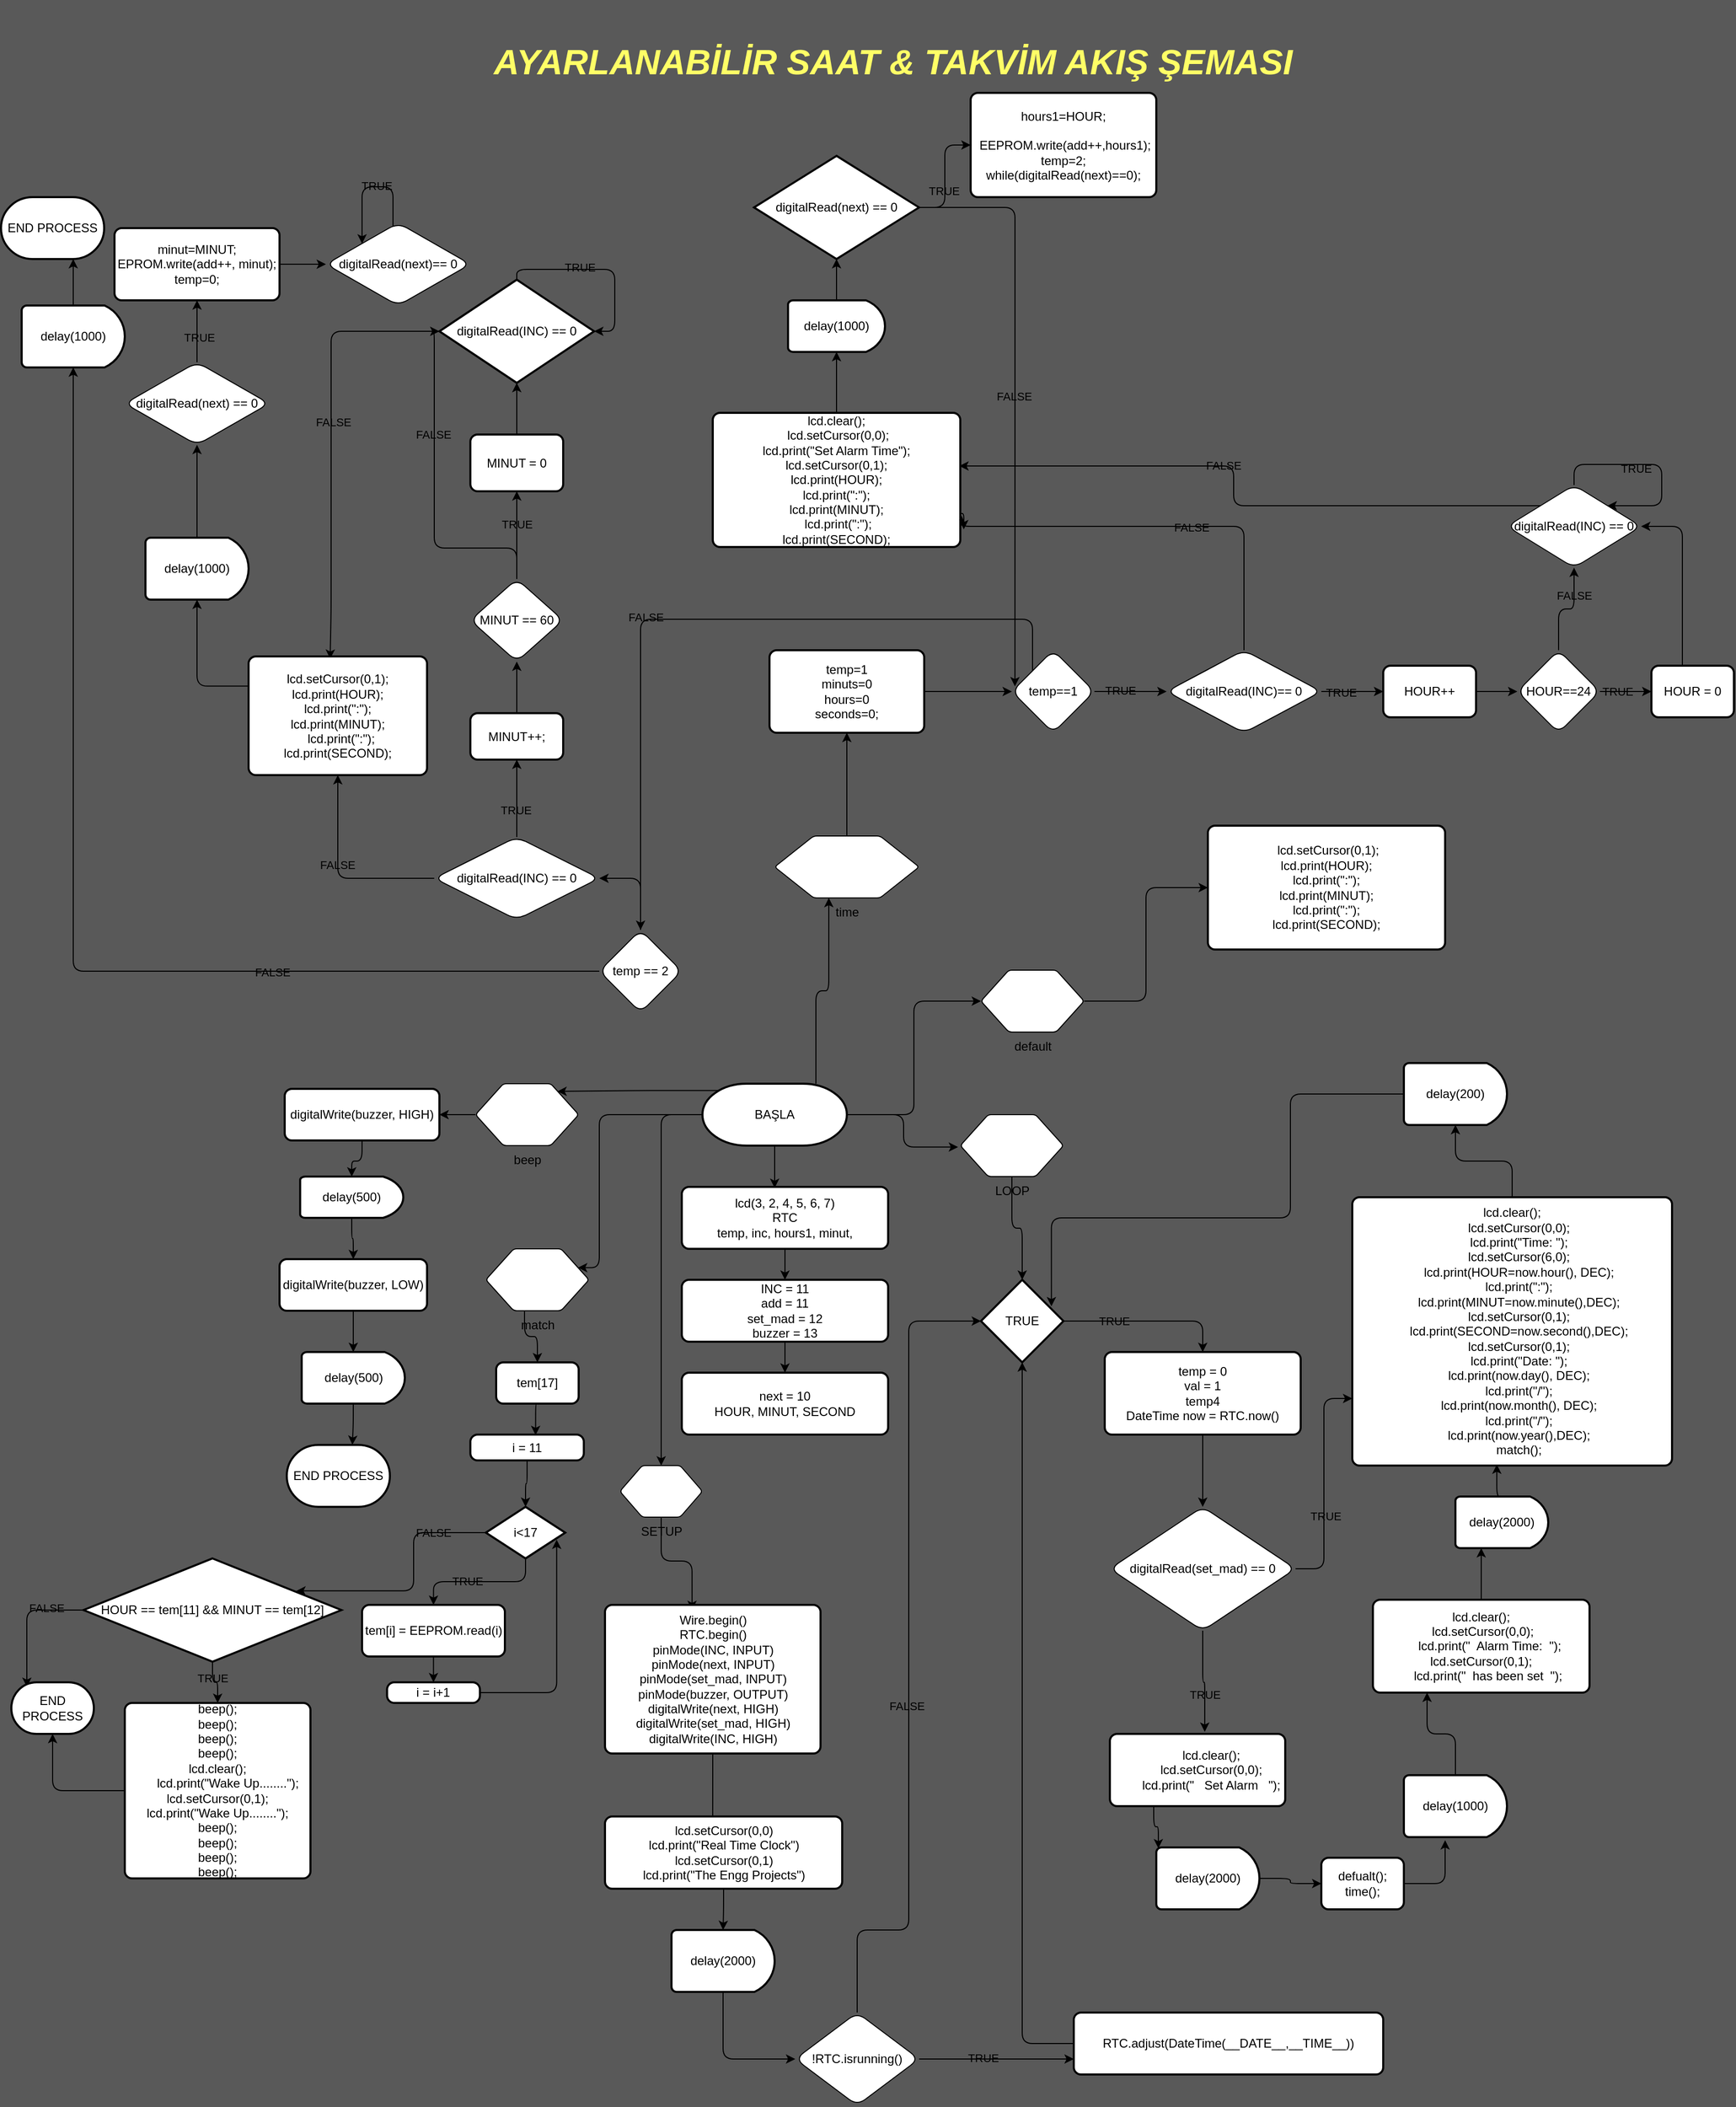 <mxfile version="21.3.7" type="device">
  <diagram name="Sayfa -1" id="wE_4RZcmQzZF4fX-5h5i">
    <mxGraphModel dx="2317" dy="3114" grid="1" gridSize="10" guides="1" tooltips="1" connect="1" arrows="1" fold="1" page="1" pageScale="1" pageWidth="827" pageHeight="1169" background="#595959" math="0" shadow="0">
      <root>
        <mxCell id="0" />
        <mxCell id="1" parent="0" />
        <mxCell id="hHzRN2wFHsu8d_VmVhWy-5" style="edgeStyle=orthogonalEdgeStyle;rounded=1;orthogonalLoop=1;jettySize=auto;html=1;entryX=0.45;entryY=0.017;entryDx=0;entryDy=0;entryPerimeter=0;labelBackgroundColor=none;fontColor=default;" edge="1" parent="1" source="hHzRN2wFHsu8d_VmVhWy-1" target="hHzRN2wFHsu8d_VmVhWy-2">
          <mxGeometry relative="1" as="geometry" />
        </mxCell>
        <mxCell id="hHzRN2wFHsu8d_VmVhWy-25" style="edgeStyle=orthogonalEdgeStyle;rounded=1;orthogonalLoop=1;jettySize=auto;html=1;entryX=-0.022;entryY=0.523;entryDx=0;entryDy=0;entryPerimeter=0;labelBackgroundColor=none;fontColor=default;" edge="1" parent="1" source="hHzRN2wFHsu8d_VmVhWy-1" target="hHzRN2wFHsu8d_VmVhWy-24">
          <mxGeometry relative="1" as="geometry" />
        </mxCell>
        <mxCell id="hHzRN2wFHsu8d_VmVhWy-56" style="edgeStyle=orthogonalEdgeStyle;rounded=1;orthogonalLoop=1;jettySize=auto;html=1;entryX=0;entryY=0.5;entryDx=0;entryDy=0;labelBackgroundColor=none;fontColor=default;" edge="1" parent="1" source="hHzRN2wFHsu8d_VmVhWy-1" target="hHzRN2wFHsu8d_VmVhWy-55">
          <mxGeometry relative="1" as="geometry" />
        </mxCell>
        <mxCell id="hHzRN2wFHsu8d_VmVhWy-60" style="edgeStyle=orthogonalEdgeStyle;rounded=1;orthogonalLoop=1;jettySize=auto;html=1;entryX=0.375;entryY=1;entryDx=0;entryDy=0;labelBackgroundColor=none;fontColor=default;" edge="1" parent="1" source="hHzRN2wFHsu8d_VmVhWy-1" target="hHzRN2wFHsu8d_VmVhWy-59">
          <mxGeometry relative="1" as="geometry">
            <Array as="points">
              <mxPoint x="240" y="-10" />
              <mxPoint x="253" y="-10" />
            </Array>
          </mxGeometry>
        </mxCell>
        <mxCell id="hHzRN2wFHsu8d_VmVhWy-147" style="edgeStyle=orthogonalEdgeStyle;rounded=1;orthogonalLoop=1;jettySize=auto;html=1;exitX=0.11;exitY=0.11;exitDx=0;exitDy=0;exitPerimeter=0;entryX=0.794;entryY=0.125;entryDx=0;entryDy=0;entryPerimeter=0;labelBackgroundColor=none;fontColor=default;" edge="1" parent="1" source="hHzRN2wFHsu8d_VmVhWy-1" target="hHzRN2wFHsu8d_VmVhWy-146">
          <mxGeometry relative="1" as="geometry" />
        </mxCell>
        <mxCell id="hHzRN2wFHsu8d_VmVhWy-159" style="edgeStyle=orthogonalEdgeStyle;rounded=1;orthogonalLoop=1;jettySize=auto;html=1;exitX=0;exitY=0.5;exitDx=0;exitDy=0;exitPerimeter=0;entryX=1;entryY=0.25;entryDx=0;entryDy=0;labelBackgroundColor=none;fontColor=default;" edge="1" parent="1" source="hHzRN2wFHsu8d_VmVhWy-1" target="hHzRN2wFHsu8d_VmVhWy-158">
          <mxGeometry relative="1" as="geometry">
            <Array as="points">
              <mxPoint x="30" y="110" />
              <mxPoint x="30" y="258" />
            </Array>
          </mxGeometry>
        </mxCell>
        <mxCell id="hHzRN2wFHsu8d_VmVhWy-1" value="BAŞLA" style="strokeWidth=2;html=1;shape=mxgraph.flowchart.terminator;whiteSpace=wrap;labelBackgroundColor=none;rounded=1;" vertex="1" parent="1">
          <mxGeometry x="130" y="80" width="140" height="60" as="geometry" />
        </mxCell>
        <mxCell id="hHzRN2wFHsu8d_VmVhWy-6" style="edgeStyle=orthogonalEdgeStyle;rounded=1;orthogonalLoop=1;jettySize=auto;html=1;exitX=0.5;exitY=1;exitDx=0;exitDy=0;entryX=0.5;entryY=0;entryDx=0;entryDy=0;labelBackgroundColor=none;fontColor=default;" edge="1" parent="1" source="hHzRN2wFHsu8d_VmVhWy-2" target="hHzRN2wFHsu8d_VmVhWy-4">
          <mxGeometry relative="1" as="geometry" />
        </mxCell>
        <mxCell id="hHzRN2wFHsu8d_VmVhWy-2" value="lcd(3, 2, 4, 5, 6, 7)&lt;br&gt;RTC&lt;br&gt;temp, inc, hours1, minut," style="rounded=1;whiteSpace=wrap;html=1;absoluteArcSize=1;arcSize=14;strokeWidth=2;labelBackgroundColor=none;" vertex="1" parent="1">
          <mxGeometry x="110" y="180" width="200" height="60" as="geometry" />
        </mxCell>
        <mxCell id="hHzRN2wFHsu8d_VmVhWy-9" style="edgeStyle=orthogonalEdgeStyle;rounded=1;orthogonalLoop=1;jettySize=auto;html=1;exitX=0;exitY=0.5;exitDx=0;exitDy=0;entryX=0.5;entryY=0;entryDx=0;entryDy=0;exitPerimeter=0;labelBackgroundColor=none;fontColor=default;" edge="1" parent="1" source="hHzRN2wFHsu8d_VmVhWy-1" target="hHzRN2wFHsu8d_VmVhWy-8">
          <mxGeometry relative="1" as="geometry">
            <Array as="points">
              <mxPoint x="90" y="110" />
            </Array>
          </mxGeometry>
        </mxCell>
        <mxCell id="hHzRN2wFHsu8d_VmVhWy-3" value="next = 10&lt;br&gt;HOUR, MINUT, SECOND" style="rounded=1;whiteSpace=wrap;html=1;absoluteArcSize=1;arcSize=14;strokeWidth=2;labelBackgroundColor=none;" vertex="1" parent="1">
          <mxGeometry x="110" y="360" width="200" height="60" as="geometry" />
        </mxCell>
        <mxCell id="hHzRN2wFHsu8d_VmVhWy-7" style="edgeStyle=orthogonalEdgeStyle;rounded=1;orthogonalLoop=1;jettySize=auto;html=1;exitX=0.5;exitY=1;exitDx=0;exitDy=0;entryX=0.5;entryY=0;entryDx=0;entryDy=0;labelBackgroundColor=none;fontColor=default;" edge="1" parent="1" source="hHzRN2wFHsu8d_VmVhWy-4" target="hHzRN2wFHsu8d_VmVhWy-3">
          <mxGeometry relative="1" as="geometry" />
        </mxCell>
        <mxCell id="hHzRN2wFHsu8d_VmVhWy-4" value="INC = 11&lt;br&gt;add = 11&lt;br&gt;set_mad = 12&lt;br&gt;buzzer = 13" style="rounded=1;whiteSpace=wrap;html=1;absoluteArcSize=1;arcSize=14;strokeWidth=2;labelBackgroundColor=none;" vertex="1" parent="1">
          <mxGeometry x="110" y="270" width="200" height="60" as="geometry" />
        </mxCell>
        <mxCell id="hHzRN2wFHsu8d_VmVhWy-145" style="edgeStyle=orthogonalEdgeStyle;rounded=1;orthogonalLoop=1;jettySize=auto;html=1;entryX=0.404;entryY=0.035;entryDx=0;entryDy=0;entryPerimeter=0;labelBackgroundColor=none;fontColor=default;" edge="1" parent="1" source="hHzRN2wFHsu8d_VmVhWy-8" target="hHzRN2wFHsu8d_VmVhWy-10">
          <mxGeometry relative="1" as="geometry" />
        </mxCell>
        <mxCell id="hHzRN2wFHsu8d_VmVhWy-8" value="SETUP" style="verticalLabelPosition=bottom;verticalAlign=top;html=1;shape=hexagon;perimeter=hexagonPerimeter2;arcSize=6;size=0.27;labelBackgroundColor=none;rounded=1;" vertex="1" parent="1">
          <mxGeometry x="50" y="450" width="80" height="50" as="geometry" />
        </mxCell>
        <mxCell id="hHzRN2wFHsu8d_VmVhWy-13" style="edgeStyle=orthogonalEdgeStyle;rounded=1;orthogonalLoop=1;jettySize=auto;html=1;entryX=0.454;entryY=0.143;entryDx=0;entryDy=0;entryPerimeter=0;labelBackgroundColor=none;fontColor=default;" edge="1" parent="1" source="hHzRN2wFHsu8d_VmVhWy-10" target="hHzRN2wFHsu8d_VmVhWy-12">
          <mxGeometry relative="1" as="geometry" />
        </mxCell>
        <mxCell id="hHzRN2wFHsu8d_VmVhWy-10" value="Wire.begin()&lt;br&gt;RTC.begin()&lt;br&gt;pinMode(INC, INPUT)&lt;br&gt;pinMode(next, INPUT)&lt;br&gt;pinMode(set_mad, INPUT)&lt;br&gt;pinMode(buzzer, OUTPUT)&lt;br&gt;digitalWrite(next, HIGH)&lt;br&gt;digitalWrite(set_mad, HIGH)&lt;br&gt;digitalWrite(INC, HIGH)&lt;br&gt;" style="rounded=1;whiteSpace=wrap;html=1;absoluteArcSize=1;arcSize=14;strokeWidth=2;labelBackgroundColor=none;" vertex="1" parent="1">
          <mxGeometry x="35.5" y="585" width="209" height="144" as="geometry" />
        </mxCell>
        <mxCell id="hHzRN2wFHsu8d_VmVhWy-15" style="edgeStyle=orthogonalEdgeStyle;rounded=1;orthogonalLoop=1;jettySize=auto;html=1;exitX=0.5;exitY=1;exitDx=0;exitDy=0;labelBackgroundColor=none;fontColor=default;" edge="1" parent="1" source="hHzRN2wFHsu8d_VmVhWy-12" target="hHzRN2wFHsu8d_VmVhWy-14">
          <mxGeometry relative="1" as="geometry" />
        </mxCell>
        <mxCell id="hHzRN2wFHsu8d_VmVhWy-12" value="lcd.setCursor(0,0)&lt;br&gt;lcd.print(&quot;Real Time Clock&quot;)&lt;br&gt;lcd.setCursor(0,1)&lt;br&gt;lcd.print(&quot;The Engg Projects&quot;)" style="rounded=1;whiteSpace=wrap;html=1;absoluteArcSize=1;arcSize=14;strokeWidth=2;labelBackgroundColor=none;" vertex="1" parent="1">
          <mxGeometry x="35.5" y="790" width="230" height="70" as="geometry" />
        </mxCell>
        <mxCell id="hHzRN2wFHsu8d_VmVhWy-17" style="edgeStyle=orthogonalEdgeStyle;rounded=1;orthogonalLoop=1;jettySize=auto;html=1;exitX=0.5;exitY=1;exitDx=0;exitDy=0;exitPerimeter=0;entryX=0;entryY=0.5;entryDx=0;entryDy=0;labelBackgroundColor=none;fontColor=default;" edge="1" parent="1" source="hHzRN2wFHsu8d_VmVhWy-14" target="hHzRN2wFHsu8d_VmVhWy-16">
          <mxGeometry relative="1" as="geometry" />
        </mxCell>
        <mxCell id="hHzRN2wFHsu8d_VmVhWy-14" value="delay(2000)" style="strokeWidth=2;html=1;shape=mxgraph.flowchart.delay;whiteSpace=wrap;labelBackgroundColor=none;rounded=1;" vertex="1" parent="1">
          <mxGeometry x="100" y="900" width="100" height="60" as="geometry" />
        </mxCell>
        <mxCell id="hHzRN2wFHsu8d_VmVhWy-20" style="edgeStyle=orthogonalEdgeStyle;rounded=1;orthogonalLoop=1;jettySize=auto;html=1;exitX=1;exitY=0.5;exitDx=0;exitDy=0;entryX=0;entryY=0.75;entryDx=0;entryDy=0;labelBackgroundColor=none;fontColor=default;" edge="1" parent="1" source="hHzRN2wFHsu8d_VmVhWy-16" target="hHzRN2wFHsu8d_VmVhWy-19">
          <mxGeometry relative="1" as="geometry" />
        </mxCell>
        <mxCell id="hHzRN2wFHsu8d_VmVhWy-21" value="TRUE" style="edgeLabel;html=1;align=center;verticalAlign=middle;resizable=0;points=[];labelBackgroundColor=none;rounded=1;" vertex="1" connectable="0" parent="hHzRN2wFHsu8d_VmVhWy-20">
          <mxGeometry x="-0.181" y="1" relative="1" as="geometry">
            <mxPoint as="offset" />
          </mxGeometry>
        </mxCell>
        <mxCell id="hHzRN2wFHsu8d_VmVhWy-22" style="edgeStyle=orthogonalEdgeStyle;rounded=1;orthogonalLoop=1;jettySize=auto;html=1;entryX=0;entryY=0.5;entryDx=0;entryDy=0;entryPerimeter=0;labelBackgroundColor=none;fontColor=default;" edge="1" parent="1" source="hHzRN2wFHsu8d_VmVhWy-16" target="hHzRN2wFHsu8d_VmVhWy-26">
          <mxGeometry relative="1" as="geometry">
            <mxPoint x="360" y="280" as="targetPoint" />
            <Array as="points">
              <mxPoint x="280" y="900" />
              <mxPoint x="330" y="900" />
              <mxPoint x="330" y="310" />
            </Array>
          </mxGeometry>
        </mxCell>
        <mxCell id="hHzRN2wFHsu8d_VmVhWy-23" value="FALSE" style="edgeLabel;html=1;align=center;verticalAlign=middle;resizable=0;points=[];labelBackgroundColor=none;rounded=1;" vertex="1" connectable="0" parent="hHzRN2wFHsu8d_VmVhWy-22">
          <mxGeometry x="-0.122" y="2" relative="1" as="geometry">
            <mxPoint as="offset" />
          </mxGeometry>
        </mxCell>
        <mxCell id="hHzRN2wFHsu8d_VmVhWy-16" value="!RTC.isrunning()" style="rhombus;whiteSpace=wrap;html=1;labelBackgroundColor=none;rounded=1;" vertex="1" parent="1">
          <mxGeometry x="220" y="980" width="120" height="90" as="geometry" />
        </mxCell>
        <mxCell id="hHzRN2wFHsu8d_VmVhWy-34" style="edgeStyle=orthogonalEdgeStyle;rounded=1;orthogonalLoop=1;jettySize=auto;html=1;entryX=0.5;entryY=1;entryDx=0;entryDy=0;entryPerimeter=0;labelBackgroundColor=none;fontColor=default;" edge="1" parent="1" source="hHzRN2wFHsu8d_VmVhWy-19" target="hHzRN2wFHsu8d_VmVhWy-26">
          <mxGeometry relative="1" as="geometry" />
        </mxCell>
        <mxCell id="hHzRN2wFHsu8d_VmVhWy-19" value="RTC.adjust(DateTime(__DATE__,__TIME__))" style="rounded=1;whiteSpace=wrap;html=1;absoluteArcSize=1;arcSize=14;strokeWidth=2;labelBackgroundColor=none;" vertex="1" parent="1">
          <mxGeometry x="490" y="980" width="300" height="60" as="geometry" />
        </mxCell>
        <mxCell id="hHzRN2wFHsu8d_VmVhWy-30" style="edgeStyle=orthogonalEdgeStyle;rounded=1;orthogonalLoop=1;jettySize=auto;html=1;entryX=0.5;entryY=0;entryDx=0;entryDy=0;entryPerimeter=0;labelBackgroundColor=none;fontColor=default;" edge="1" parent="1" source="hHzRN2wFHsu8d_VmVhWy-24" target="hHzRN2wFHsu8d_VmVhWy-26">
          <mxGeometry relative="1" as="geometry" />
        </mxCell>
        <mxCell id="hHzRN2wFHsu8d_VmVhWy-24" value="LOOP" style="verticalLabelPosition=bottom;verticalAlign=top;html=1;shape=hexagon;perimeter=hexagonPerimeter2;arcSize=6;size=0.27;labelBackgroundColor=none;rounded=1;" vertex="1" parent="1">
          <mxGeometry x="380" y="110" width="100" height="60" as="geometry" />
        </mxCell>
        <mxCell id="hHzRN2wFHsu8d_VmVhWy-28" style="edgeStyle=orthogonalEdgeStyle;rounded=1;orthogonalLoop=1;jettySize=auto;html=1;entryX=0.5;entryY=0;entryDx=0;entryDy=0;labelBackgroundColor=none;fontColor=default;" edge="1" parent="1" source="hHzRN2wFHsu8d_VmVhWy-26" target="hHzRN2wFHsu8d_VmVhWy-27">
          <mxGeometry relative="1" as="geometry" />
        </mxCell>
        <mxCell id="hHzRN2wFHsu8d_VmVhWy-29" value="TRUE" style="edgeLabel;html=1;align=center;verticalAlign=middle;resizable=0;points=[];labelBackgroundColor=none;rounded=1;" vertex="1" connectable="0" parent="hHzRN2wFHsu8d_VmVhWy-28">
          <mxGeometry x="-0.591" relative="1" as="geometry">
            <mxPoint x="15" as="offset" />
          </mxGeometry>
        </mxCell>
        <mxCell id="hHzRN2wFHsu8d_VmVhWy-26" value="TRUE" style="strokeWidth=2;html=1;shape=mxgraph.flowchart.decision;whiteSpace=wrap;labelBackgroundColor=none;rounded=1;" vertex="1" parent="1">
          <mxGeometry x="400" y="270" width="80" height="80" as="geometry" />
        </mxCell>
        <mxCell id="hHzRN2wFHsu8d_VmVhWy-32" style="edgeStyle=orthogonalEdgeStyle;rounded=1;orthogonalLoop=1;jettySize=auto;html=1;labelBackgroundColor=none;fontColor=default;" edge="1" parent="1" source="hHzRN2wFHsu8d_VmVhWy-27" target="hHzRN2wFHsu8d_VmVhWy-31">
          <mxGeometry relative="1" as="geometry" />
        </mxCell>
        <mxCell id="hHzRN2wFHsu8d_VmVhWy-27" value="temp = 0&lt;br&gt;val = 1&lt;br&gt;temp4&lt;br&gt;DateTime now = RTC.now()" style="rounded=1;whiteSpace=wrap;html=1;absoluteArcSize=1;arcSize=14;strokeWidth=2;labelBackgroundColor=none;" vertex="1" parent="1">
          <mxGeometry x="520" y="340" width="190" height="80" as="geometry" />
        </mxCell>
        <mxCell id="hHzRN2wFHsu8d_VmVhWy-35" style="edgeStyle=orthogonalEdgeStyle;rounded=1;orthogonalLoop=1;jettySize=auto;html=1;exitX=0.5;exitY=1;exitDx=0;exitDy=0;entryX=0.541;entryY=-0.029;entryDx=0;entryDy=0;entryPerimeter=0;labelBackgroundColor=none;fontColor=default;" edge="1" parent="1" source="hHzRN2wFHsu8d_VmVhWy-31" target="hHzRN2wFHsu8d_VmVhWy-33">
          <mxGeometry relative="1" as="geometry" />
        </mxCell>
        <mxCell id="hHzRN2wFHsu8d_VmVhWy-36" value="TRUE" style="edgeLabel;html=1;align=center;verticalAlign=middle;resizable=0;points=[];labelBackgroundColor=none;rounded=1;" vertex="1" connectable="0" parent="hHzRN2wFHsu8d_VmVhWy-35">
          <mxGeometry x="0.279" relative="1" as="geometry">
            <mxPoint as="offset" />
          </mxGeometry>
        </mxCell>
        <mxCell id="hHzRN2wFHsu8d_VmVhWy-51" style="edgeStyle=orthogonalEdgeStyle;rounded=1;orthogonalLoop=1;jettySize=auto;html=1;exitX=1;exitY=0.5;exitDx=0;exitDy=0;entryX=0;entryY=0.75;entryDx=0;entryDy=0;labelBackgroundColor=none;fontColor=default;" edge="1" parent="1" source="hHzRN2wFHsu8d_VmVhWy-31" target="hHzRN2wFHsu8d_VmVhWy-49">
          <mxGeometry relative="1" as="geometry" />
        </mxCell>
        <mxCell id="hHzRN2wFHsu8d_VmVhWy-52" value="TRUE" style="edgeLabel;html=1;align=center;verticalAlign=middle;resizable=0;points=[];labelBackgroundColor=none;rounded=1;" vertex="1" connectable="0" parent="hHzRN2wFHsu8d_VmVhWy-51">
          <mxGeometry x="-0.286" y="-1" relative="1" as="geometry">
            <mxPoint as="offset" />
          </mxGeometry>
        </mxCell>
        <mxCell id="hHzRN2wFHsu8d_VmVhWy-31" value="digitalRead(set_mad) == 0" style="rhombus;whiteSpace=wrap;html=1;labelBackgroundColor=none;rounded=1;" vertex="1" parent="1">
          <mxGeometry x="525" y="490" width="180" height="120" as="geometry" />
        </mxCell>
        <mxCell id="hHzRN2wFHsu8d_VmVhWy-38" style="edgeStyle=orthogonalEdgeStyle;rounded=1;orthogonalLoop=1;jettySize=auto;html=1;exitX=0.25;exitY=1;exitDx=0;exitDy=0;entryX=0.02;entryY=0.015;entryDx=0;entryDy=0;entryPerimeter=0;labelBackgroundColor=none;fontColor=default;" edge="1" parent="1" source="hHzRN2wFHsu8d_VmVhWy-33" target="hHzRN2wFHsu8d_VmVhWy-37">
          <mxGeometry relative="1" as="geometry" />
        </mxCell>
        <mxCell id="hHzRN2wFHsu8d_VmVhWy-33" value="&lt;div&gt;&amp;nbsp; &amp;nbsp; &amp;nbsp; &amp;nbsp; lcd.clear();&lt;/div&gt;&lt;div&gt;&amp;nbsp; &amp;nbsp; &amp;nbsp; &amp;nbsp; lcd.setCursor(0,0);&lt;/div&gt;&lt;div&gt;&amp;nbsp; &amp;nbsp; &amp;nbsp; &amp;nbsp; lcd.print(&quot;&amp;nbsp; &amp;nbsp;Set Alarm&amp;nbsp; &amp;nbsp;&quot;);&lt;/div&gt;" style="rounded=1;whiteSpace=wrap;html=1;absoluteArcSize=1;arcSize=14;strokeWidth=2;labelBackgroundColor=none;" vertex="1" parent="1">
          <mxGeometry x="525" y="710" width="170" height="70" as="geometry" />
        </mxCell>
        <mxCell id="hHzRN2wFHsu8d_VmVhWy-40" style="edgeStyle=orthogonalEdgeStyle;rounded=1;orthogonalLoop=1;jettySize=auto;html=1;exitX=1;exitY=0.5;exitDx=0;exitDy=0;exitPerimeter=0;entryX=0;entryY=0.5;entryDx=0;entryDy=0;labelBackgroundColor=none;fontColor=default;" edge="1" parent="1" source="hHzRN2wFHsu8d_VmVhWy-37" target="hHzRN2wFHsu8d_VmVhWy-39">
          <mxGeometry relative="1" as="geometry" />
        </mxCell>
        <mxCell id="hHzRN2wFHsu8d_VmVhWy-37" value="delay(2000)" style="strokeWidth=2;html=1;shape=mxgraph.flowchart.delay;whiteSpace=wrap;labelBackgroundColor=none;rounded=1;" vertex="1" parent="1">
          <mxGeometry x="570" y="820" width="100" height="60" as="geometry" />
        </mxCell>
        <mxCell id="hHzRN2wFHsu8d_VmVhWy-42" style="edgeStyle=orthogonalEdgeStyle;rounded=1;orthogonalLoop=1;jettySize=auto;html=1;exitX=1;exitY=0.5;exitDx=0;exitDy=0;entryX=0.4;entryY=1.05;entryDx=0;entryDy=0;entryPerimeter=0;labelBackgroundColor=none;fontColor=default;" edge="1" parent="1" source="hHzRN2wFHsu8d_VmVhWy-39" target="hHzRN2wFHsu8d_VmVhWy-41">
          <mxGeometry relative="1" as="geometry" />
        </mxCell>
        <mxCell id="hHzRN2wFHsu8d_VmVhWy-39" value="&lt;div&gt;defualt();&lt;/div&gt;&lt;div&gt;time();&lt;/div&gt;" style="rounded=1;whiteSpace=wrap;html=1;absoluteArcSize=1;arcSize=14;strokeWidth=2;labelBackgroundColor=none;" vertex="1" parent="1">
          <mxGeometry x="730" y="830" width="80" height="50" as="geometry" />
        </mxCell>
        <mxCell id="hHzRN2wFHsu8d_VmVhWy-44" style="edgeStyle=orthogonalEdgeStyle;rounded=1;orthogonalLoop=1;jettySize=auto;html=1;exitX=0.5;exitY=0;exitDx=0;exitDy=0;exitPerimeter=0;entryX=0.25;entryY=1;entryDx=0;entryDy=0;labelBackgroundColor=none;fontColor=default;" edge="1" parent="1" source="hHzRN2wFHsu8d_VmVhWy-41" target="hHzRN2wFHsu8d_VmVhWy-43">
          <mxGeometry relative="1" as="geometry" />
        </mxCell>
        <mxCell id="hHzRN2wFHsu8d_VmVhWy-41" value="delay(1000)" style="strokeWidth=2;html=1;shape=mxgraph.flowchart.delay;whiteSpace=wrap;labelBackgroundColor=none;rounded=1;" vertex="1" parent="1">
          <mxGeometry x="810" y="750" width="100" height="60" as="geometry" />
        </mxCell>
        <mxCell id="hHzRN2wFHsu8d_VmVhWy-48" style="edgeStyle=orthogonalEdgeStyle;rounded=1;orthogonalLoop=1;jettySize=auto;html=1;entryX=0.278;entryY=1;entryDx=0;entryDy=0;entryPerimeter=0;labelBackgroundColor=none;fontColor=default;" edge="1" parent="1" source="hHzRN2wFHsu8d_VmVhWy-43" target="hHzRN2wFHsu8d_VmVhWy-45">
          <mxGeometry relative="1" as="geometry" />
        </mxCell>
        <mxCell id="hHzRN2wFHsu8d_VmVhWy-43" value="&lt;div&gt;lcd.clear();&lt;/div&gt;&lt;div&gt;&amp;nbsp;lcd.setCursor(0,0);&lt;/div&gt;&lt;div&gt;&amp;nbsp; &amp;nbsp; &amp;nbsp;lcd.print(&quot;&amp;nbsp; Alarm Time:&amp;nbsp; &quot;);&lt;/div&gt;&lt;div&gt;lcd.setCursor(0,1);&lt;/div&gt;&lt;div&gt;&amp;nbsp; &amp;nbsp; lcd.print(&quot;&amp;nbsp; has been set&amp;nbsp; &quot;);&lt;/div&gt;" style="rounded=1;whiteSpace=wrap;html=1;absoluteArcSize=1;arcSize=14;strokeWidth=2;labelBackgroundColor=none;" vertex="1" parent="1">
          <mxGeometry x="780" y="580" width="210" height="90" as="geometry" />
        </mxCell>
        <mxCell id="hHzRN2wFHsu8d_VmVhWy-50" style="edgeStyle=orthogonalEdgeStyle;rounded=1;orthogonalLoop=1;jettySize=auto;html=1;exitX=0.5;exitY=0;exitDx=0;exitDy=0;exitPerimeter=0;entryX=0.452;entryY=0.996;entryDx=0;entryDy=0;entryPerimeter=0;labelBackgroundColor=none;fontColor=default;" edge="1" parent="1" source="hHzRN2wFHsu8d_VmVhWy-45" target="hHzRN2wFHsu8d_VmVhWy-49">
          <mxGeometry relative="1" as="geometry" />
        </mxCell>
        <mxCell id="hHzRN2wFHsu8d_VmVhWy-45" value="delay(2000)" style="strokeWidth=2;html=1;shape=mxgraph.flowchart.delay;whiteSpace=wrap;labelBackgroundColor=none;rounded=1;" vertex="1" parent="1">
          <mxGeometry x="860" y="480" width="90" height="50" as="geometry" />
        </mxCell>
        <mxCell id="hHzRN2wFHsu8d_VmVhWy-54" style="edgeStyle=orthogonalEdgeStyle;rounded=1;orthogonalLoop=1;jettySize=auto;html=1;entryX=0.5;entryY=1;entryDx=0;entryDy=0;entryPerimeter=0;labelBackgroundColor=none;fontColor=default;" edge="1" parent="1" source="hHzRN2wFHsu8d_VmVhWy-49" target="hHzRN2wFHsu8d_VmVhWy-53">
          <mxGeometry relative="1" as="geometry" />
        </mxCell>
        <mxCell id="hHzRN2wFHsu8d_VmVhWy-49" value="&lt;div&gt;lcd.clear();&lt;/div&gt;&lt;div&gt;&amp;nbsp; &amp;nbsp; lcd.setCursor(0,0);&lt;/div&gt;&lt;div&gt;&amp;nbsp; &amp;nbsp; lcd.print(&quot;Time: &quot;);&lt;/div&gt;&lt;div&gt;&amp;nbsp; &amp;nbsp; lcd.setCursor(6,0);&lt;/div&gt;&lt;div&gt;&amp;nbsp; &amp;nbsp; lcd.print(HOUR=now.hour(), DEC);&lt;/div&gt;&lt;div&gt;&amp;nbsp; &amp;nbsp; lcd.print(&quot;:&quot;);&lt;/div&gt;&lt;div&gt;&amp;nbsp; &amp;nbsp; lcd.print(MINUT=now.minute(),DEC);&lt;/div&gt;&lt;div&gt;&amp;nbsp; &amp;nbsp; lcd.setCursor(0,1);&lt;/div&gt;&lt;div&gt;&amp;nbsp; &amp;nbsp; lcd.print(SECOND=now.second(),DEC);&lt;/div&gt;&lt;div&gt;&amp;nbsp; &amp;nbsp; lcd.setCursor(0,1);&lt;/div&gt;&lt;div&gt;&amp;nbsp; &amp;nbsp; lcd.print(&quot;Date: &quot;);&lt;/div&gt;&lt;div&gt;&amp;nbsp; &amp;nbsp; lcd.print(now.day(), DEC);&lt;/div&gt;&lt;div&gt;&amp;nbsp; &amp;nbsp; lcd.print(&quot;/&quot;);&lt;/div&gt;&lt;div&gt;&amp;nbsp; &amp;nbsp; lcd.print(now.month(), DEC);&lt;/div&gt;&lt;div&gt;&amp;nbsp; &amp;nbsp; lcd.print(&quot;/&quot;);&lt;/div&gt;&lt;div&gt;&amp;nbsp; &amp;nbsp; lcd.print(now.year(),DEC);&lt;/div&gt;&lt;div&gt;&amp;nbsp; &amp;nbsp; match();&lt;/div&gt;" style="rounded=1;whiteSpace=wrap;html=1;absoluteArcSize=1;arcSize=14;strokeWidth=2;labelBackgroundColor=none;" vertex="1" parent="1">
          <mxGeometry x="760" y="190" width="310" height="260" as="geometry" />
        </mxCell>
        <mxCell id="hHzRN2wFHsu8d_VmVhWy-142" style="edgeStyle=orthogonalEdgeStyle;rounded=1;orthogonalLoop=1;jettySize=auto;html=1;exitX=0;exitY=0.5;exitDx=0;exitDy=0;exitPerimeter=0;entryX=0.854;entryY=0.321;entryDx=0;entryDy=0;entryPerimeter=0;labelBackgroundColor=none;fontColor=default;" edge="1" parent="1" source="hHzRN2wFHsu8d_VmVhWy-53" target="hHzRN2wFHsu8d_VmVhWy-26">
          <mxGeometry relative="1" as="geometry">
            <Array as="points">
              <mxPoint x="700" y="90" />
              <mxPoint x="700" y="210" />
              <mxPoint x="468" y="210" />
            </Array>
          </mxGeometry>
        </mxCell>
        <mxCell id="hHzRN2wFHsu8d_VmVhWy-53" value="delay(200)" style="strokeWidth=2;html=1;shape=mxgraph.flowchart.delay;whiteSpace=wrap;labelBackgroundColor=none;rounded=1;" vertex="1" parent="1">
          <mxGeometry x="810" y="60" width="100" height="60" as="geometry" />
        </mxCell>
        <mxCell id="hHzRN2wFHsu8d_VmVhWy-58" style="edgeStyle=orthogonalEdgeStyle;rounded=1;orthogonalLoop=1;jettySize=auto;html=1;entryX=0;entryY=0.5;entryDx=0;entryDy=0;labelBackgroundColor=none;fontColor=default;" edge="1" parent="1" source="hHzRN2wFHsu8d_VmVhWy-55" target="hHzRN2wFHsu8d_VmVhWy-57">
          <mxGeometry relative="1" as="geometry" />
        </mxCell>
        <mxCell id="hHzRN2wFHsu8d_VmVhWy-55" value="default" style="verticalLabelPosition=bottom;verticalAlign=top;html=1;shape=hexagon;perimeter=hexagonPerimeter2;arcSize=6;size=0.27;labelBackgroundColor=none;rounded=1;" vertex="1" parent="1">
          <mxGeometry x="400" y="-30" width="100" height="60" as="geometry" />
        </mxCell>
        <mxCell id="hHzRN2wFHsu8d_VmVhWy-57" value="&lt;div&gt;&amp;nbsp;lcd.setCursor(0,1);&lt;/div&gt;&lt;div&gt;lcd.print(HOUR);&lt;/div&gt;&lt;div&gt;lcd.print(&quot;:&quot;);&lt;/div&gt;&lt;div&gt;lcd.print(MINUT);&lt;/div&gt;&lt;div&gt;lcd.print(&quot;:&quot;);&lt;/div&gt;&lt;div&gt;lcd.print(SECOND);&lt;/div&gt;" style="rounded=1;whiteSpace=wrap;html=1;absoluteArcSize=1;arcSize=14;strokeWidth=2;labelBackgroundColor=none;" vertex="1" parent="1">
          <mxGeometry x="620" y="-170" width="230" height="120" as="geometry" />
        </mxCell>
        <mxCell id="hHzRN2wFHsu8d_VmVhWy-62" style="edgeStyle=orthogonalEdgeStyle;rounded=1;orthogonalLoop=1;jettySize=auto;html=1;entryX=0.5;entryY=1;entryDx=0;entryDy=0;labelBackgroundColor=none;fontColor=default;" edge="1" parent="1" source="hHzRN2wFHsu8d_VmVhWy-59" target="hHzRN2wFHsu8d_VmVhWy-61">
          <mxGeometry relative="1" as="geometry" />
        </mxCell>
        <mxCell id="hHzRN2wFHsu8d_VmVhWy-59" value="time" style="verticalLabelPosition=bottom;verticalAlign=top;html=1;shape=hexagon;perimeter=hexagonPerimeter2;arcSize=6;size=0.27;labelBackgroundColor=none;rounded=1;" vertex="1" parent="1">
          <mxGeometry x="200" y="-160" width="140" height="60" as="geometry" />
        </mxCell>
        <mxCell id="hHzRN2wFHsu8d_VmVhWy-64" style="edgeStyle=orthogonalEdgeStyle;rounded=1;orthogonalLoop=1;jettySize=auto;html=1;entryX=0;entryY=0.5;entryDx=0;entryDy=0;labelBackgroundColor=none;fontColor=default;" edge="1" parent="1" source="hHzRN2wFHsu8d_VmVhWy-61" target="hHzRN2wFHsu8d_VmVhWy-63">
          <mxGeometry relative="1" as="geometry" />
        </mxCell>
        <mxCell id="hHzRN2wFHsu8d_VmVhWy-61" value="temp=1&lt;br&gt;minuts=0&lt;br&gt;hours=0&lt;br&gt;seconds=0;" style="rounded=1;whiteSpace=wrap;html=1;absoluteArcSize=1;arcSize=14;strokeWidth=2;labelBackgroundColor=none;" vertex="1" parent="1">
          <mxGeometry x="195" y="-340" width="150" height="80" as="geometry" />
        </mxCell>
        <mxCell id="hHzRN2wFHsu8d_VmVhWy-66" style="edgeStyle=orthogonalEdgeStyle;rounded=1;orthogonalLoop=1;jettySize=auto;html=1;exitX=1;exitY=0.5;exitDx=0;exitDy=0;entryX=0;entryY=0.5;entryDx=0;entryDy=0;labelBackgroundColor=none;fontColor=default;" edge="1" parent="1" source="hHzRN2wFHsu8d_VmVhWy-63" target="hHzRN2wFHsu8d_VmVhWy-65">
          <mxGeometry relative="1" as="geometry" />
        </mxCell>
        <mxCell id="hHzRN2wFHsu8d_VmVhWy-75" value="TRUE" style="edgeLabel;html=1;align=center;verticalAlign=middle;resizable=0;points=[];labelBackgroundColor=none;rounded=1;" vertex="1" connectable="0" parent="hHzRN2wFHsu8d_VmVhWy-66">
          <mxGeometry x="-0.305" y="1" relative="1" as="geometry">
            <mxPoint as="offset" />
          </mxGeometry>
        </mxCell>
        <mxCell id="hHzRN2wFHsu8d_VmVhWy-90" style="edgeStyle=orthogonalEdgeStyle;rounded=1;orthogonalLoop=1;jettySize=auto;html=1;exitX=0;exitY=0;exitDx=0;exitDy=0;entryX=0.5;entryY=0;entryDx=0;entryDy=0;labelBackgroundColor=none;fontColor=default;" edge="1" parent="1" source="hHzRN2wFHsu8d_VmVhWy-63" target="hHzRN2wFHsu8d_VmVhWy-102">
          <mxGeometry relative="1" as="geometry">
            <mxPoint y="-200" as="targetPoint" />
            <Array as="points">
              <mxPoint x="450" y="-370" />
              <mxPoint x="70" y="-370" />
            </Array>
          </mxGeometry>
        </mxCell>
        <mxCell id="hHzRN2wFHsu8d_VmVhWy-91" value="FALSE" style="edgeLabel;html=1;align=center;verticalAlign=middle;resizable=0;points=[];labelBackgroundColor=none;rounded=1;" vertex="1" connectable="0" parent="hHzRN2wFHsu8d_VmVhWy-90">
          <mxGeometry x="0.163" y="-2" relative="1" as="geometry">
            <mxPoint as="offset" />
          </mxGeometry>
        </mxCell>
        <mxCell id="hHzRN2wFHsu8d_VmVhWy-63" value="temp==1" style="rhombus;whiteSpace=wrap;html=1;labelBackgroundColor=none;rounded=1;" vertex="1" parent="1">
          <mxGeometry x="430" y="-340" width="80" height="80" as="geometry" />
        </mxCell>
        <mxCell id="hHzRN2wFHsu8d_VmVhWy-68" style="edgeStyle=orthogonalEdgeStyle;rounded=1;orthogonalLoop=1;jettySize=auto;html=1;exitX=1;exitY=0.5;exitDx=0;exitDy=0;entryX=0;entryY=0.5;entryDx=0;entryDy=0;labelBackgroundColor=none;fontColor=default;" edge="1" parent="1" source="hHzRN2wFHsu8d_VmVhWy-65" target="hHzRN2wFHsu8d_VmVhWy-67">
          <mxGeometry relative="1" as="geometry">
            <Array as="points">
              <mxPoint x="750" y="-300" />
              <mxPoint x="750" y="-300" />
            </Array>
          </mxGeometry>
        </mxCell>
        <mxCell id="hHzRN2wFHsu8d_VmVhWy-80" value="TRUE" style="edgeLabel;html=1;align=center;verticalAlign=middle;resizable=0;points=[];labelBackgroundColor=none;rounded=1;" vertex="1" connectable="0" parent="hHzRN2wFHsu8d_VmVhWy-68">
          <mxGeometry x="-0.362" y="-1" relative="1" as="geometry">
            <mxPoint as="offset" />
          </mxGeometry>
        </mxCell>
        <mxCell id="hHzRN2wFHsu8d_VmVhWy-78" style="edgeStyle=orthogonalEdgeStyle;rounded=1;orthogonalLoop=1;jettySize=auto;html=1;exitX=0.5;exitY=0;exitDx=0;exitDy=0;entryX=1;entryY=0.75;entryDx=0;entryDy=0;labelBackgroundColor=none;fontColor=default;" edge="1" parent="1" source="hHzRN2wFHsu8d_VmVhWy-65" target="hHzRN2wFHsu8d_VmVhWy-89">
          <mxGeometry relative="1" as="geometry">
            <Array as="points">
              <mxPoint x="655" y="-460" />
              <mxPoint x="380" y="-460" />
            </Array>
          </mxGeometry>
        </mxCell>
        <mxCell id="hHzRN2wFHsu8d_VmVhWy-79" value="FALSE" style="edgeLabel;html=1;align=center;verticalAlign=middle;resizable=0;points=[];labelBackgroundColor=none;rounded=1;" vertex="1" connectable="0" parent="hHzRN2wFHsu8d_VmVhWy-78">
          <mxGeometry x="-0.16" relative="1" as="geometry">
            <mxPoint y="1" as="offset" />
          </mxGeometry>
        </mxCell>
        <mxCell id="hHzRN2wFHsu8d_VmVhWy-65" value="digitalRead(INC)== 0" style="rhombus;whiteSpace=wrap;html=1;labelBackgroundColor=none;rounded=1;" vertex="1" parent="1">
          <mxGeometry x="580" y="-340" width="150" height="80" as="geometry" />
        </mxCell>
        <mxCell id="hHzRN2wFHsu8d_VmVhWy-70" style="edgeStyle=orthogonalEdgeStyle;rounded=1;orthogonalLoop=1;jettySize=auto;html=1;entryX=0;entryY=0.5;entryDx=0;entryDy=0;labelBackgroundColor=none;fontColor=default;" edge="1" parent="1" source="hHzRN2wFHsu8d_VmVhWy-67" target="hHzRN2wFHsu8d_VmVhWy-69">
          <mxGeometry relative="1" as="geometry" />
        </mxCell>
        <mxCell id="hHzRN2wFHsu8d_VmVhWy-67" value="HOUR++" style="rounded=1;whiteSpace=wrap;html=1;absoluteArcSize=1;arcSize=14;strokeWidth=2;labelBackgroundColor=none;" vertex="1" parent="1">
          <mxGeometry x="790" y="-325" width="90" height="50" as="geometry" />
        </mxCell>
        <mxCell id="hHzRN2wFHsu8d_VmVhWy-72" style="edgeStyle=orthogonalEdgeStyle;rounded=1;orthogonalLoop=1;jettySize=auto;html=1;exitX=1;exitY=0.5;exitDx=0;exitDy=0;entryX=0;entryY=0.5;entryDx=0;entryDy=0;labelBackgroundColor=none;fontColor=default;" edge="1" parent="1" source="hHzRN2wFHsu8d_VmVhWy-69" target="hHzRN2wFHsu8d_VmVhWy-71">
          <mxGeometry relative="1" as="geometry" />
        </mxCell>
        <mxCell id="hHzRN2wFHsu8d_VmVhWy-81" value="TRUE" style="edgeLabel;html=1;align=center;verticalAlign=middle;resizable=0;points=[];labelBackgroundColor=none;rounded=1;" vertex="1" connectable="0" parent="hHzRN2wFHsu8d_VmVhWy-72">
          <mxGeometry x="-0.337" relative="1" as="geometry">
            <mxPoint as="offset" />
          </mxGeometry>
        </mxCell>
        <mxCell id="hHzRN2wFHsu8d_VmVhWy-82" style="edgeStyle=orthogonalEdgeStyle;rounded=1;orthogonalLoop=1;jettySize=auto;html=1;entryX=0.5;entryY=1;entryDx=0;entryDy=0;labelBackgroundColor=none;fontColor=default;" edge="1" parent="1" source="hHzRN2wFHsu8d_VmVhWy-69" target="hHzRN2wFHsu8d_VmVhWy-73">
          <mxGeometry relative="1" as="geometry" />
        </mxCell>
        <mxCell id="hHzRN2wFHsu8d_VmVhWy-83" value="FALSE" style="edgeLabel;html=1;align=center;verticalAlign=middle;resizable=0;points=[];labelBackgroundColor=none;rounded=1;" vertex="1" connectable="0" parent="hHzRN2wFHsu8d_VmVhWy-82">
          <mxGeometry x="0.444" relative="1" as="geometry">
            <mxPoint as="offset" />
          </mxGeometry>
        </mxCell>
        <mxCell id="hHzRN2wFHsu8d_VmVhWy-69" value="HOUR==24" style="rhombus;whiteSpace=wrap;html=1;labelBackgroundColor=none;rounded=1;" vertex="1" parent="1">
          <mxGeometry x="920" y="-340" width="80" height="80" as="geometry" />
        </mxCell>
        <mxCell id="hHzRN2wFHsu8d_VmVhWy-74" style="edgeStyle=orthogonalEdgeStyle;rounded=1;orthogonalLoop=1;jettySize=auto;html=1;entryX=1;entryY=0.5;entryDx=0;entryDy=0;labelBackgroundColor=none;fontColor=default;" edge="1" parent="1" source="hHzRN2wFHsu8d_VmVhWy-71" target="hHzRN2wFHsu8d_VmVhWy-73">
          <mxGeometry relative="1" as="geometry">
            <mxPoint x="1030" y="-460.0" as="targetPoint" />
            <Array as="points">
              <mxPoint x="1080" y="-460" />
            </Array>
          </mxGeometry>
        </mxCell>
        <mxCell id="hHzRN2wFHsu8d_VmVhWy-71" value="HOUR = 0" style="rounded=1;whiteSpace=wrap;html=1;absoluteArcSize=1;arcSize=14;strokeWidth=2;labelBackgroundColor=none;" vertex="1" parent="1">
          <mxGeometry x="1050" y="-325" width="80" height="50" as="geometry" />
        </mxCell>
        <mxCell id="hHzRN2wFHsu8d_VmVhWy-86" style="edgeStyle=orthogonalEdgeStyle;rounded=1;orthogonalLoop=1;jettySize=auto;html=1;exitX=0;exitY=0;exitDx=0;exitDy=0;entryX=0.996;entryY=0.396;entryDx=0;entryDy=0;entryPerimeter=0;labelBackgroundColor=none;fontColor=default;" edge="1" parent="1" source="hHzRN2wFHsu8d_VmVhWy-73" target="hHzRN2wFHsu8d_VmVhWy-89">
          <mxGeometry relative="1" as="geometry" />
        </mxCell>
        <mxCell id="hHzRN2wFHsu8d_VmVhWy-88" value="FALSE" style="edgeLabel;html=1;align=center;verticalAlign=middle;resizable=0;points=[];labelBackgroundColor=none;rounded=1;" vertex="1" connectable="0" parent="hHzRN2wFHsu8d_VmVhWy-86">
          <mxGeometry x="0.149" y="-1" relative="1" as="geometry">
            <mxPoint as="offset" />
          </mxGeometry>
        </mxCell>
        <mxCell id="hHzRN2wFHsu8d_VmVhWy-73" value="digitalRead(INC) == 0" style="rhombus;whiteSpace=wrap;html=1;labelBackgroundColor=none;rounded=1;" vertex="1" parent="1">
          <mxGeometry x="910" y="-500" width="130" height="80" as="geometry" />
        </mxCell>
        <mxCell id="hHzRN2wFHsu8d_VmVhWy-84" style="edgeStyle=orthogonalEdgeStyle;rounded=1;orthogonalLoop=1;jettySize=auto;html=1;entryX=1;entryY=0;entryDx=0;entryDy=0;labelBackgroundColor=none;fontColor=default;" edge="1" parent="1" source="hHzRN2wFHsu8d_VmVhWy-73" target="hHzRN2wFHsu8d_VmVhWy-73">
          <mxGeometry relative="1" as="geometry">
            <Array as="points">
              <mxPoint x="975" y="-520" />
              <mxPoint x="1060" y="-520" />
              <mxPoint x="1060" y="-480" />
            </Array>
          </mxGeometry>
        </mxCell>
        <mxCell id="hHzRN2wFHsu8d_VmVhWy-85" value="TRUE" style="edgeLabel;html=1;align=center;verticalAlign=middle;resizable=0;points=[];labelBackgroundColor=none;rounded=1;" vertex="1" connectable="0" parent="hHzRN2wFHsu8d_VmVhWy-84">
          <mxGeometry x="-0.188" y="-4" relative="1" as="geometry">
            <mxPoint as="offset" />
          </mxGeometry>
        </mxCell>
        <mxCell id="hHzRN2wFHsu8d_VmVhWy-93" style="edgeStyle=orthogonalEdgeStyle;rounded=1;orthogonalLoop=1;jettySize=auto;html=1;entryX=0.5;entryY=1;entryDx=0;entryDy=0;entryPerimeter=0;labelBackgroundColor=none;fontColor=default;" edge="1" parent="1" source="hHzRN2wFHsu8d_VmVhWy-89" target="hHzRN2wFHsu8d_VmVhWy-92">
          <mxGeometry relative="1" as="geometry" />
        </mxCell>
        <mxCell id="hHzRN2wFHsu8d_VmVhWy-89" value="&lt;div&gt;lcd.clear();&lt;/div&gt;&lt;div&gt;&amp;nbsp;lcd.setCursor(0,0);&lt;/div&gt;&lt;div&gt;lcd.print(&quot;Set Alarm Time&quot;);&lt;/div&gt;&lt;div&gt;lcd.setCursor(0,1);&lt;/div&gt;&lt;div&gt;lcd.print(HOUR);&lt;/div&gt;&lt;div&gt;lcd.print(&quot;:&quot;);&lt;/div&gt;&lt;div&gt;lcd.print(MINUT);&lt;/div&gt;&lt;div&gt;&amp;nbsp;lcd.print(&quot;:&quot;);&lt;/div&gt;&lt;div&gt;lcd.print(SECOND);&lt;/div&gt;" style="rounded=1;whiteSpace=wrap;html=1;absoluteArcSize=1;arcSize=14;strokeWidth=2;labelBackgroundColor=none;" vertex="1" parent="1">
          <mxGeometry x="140" y="-570" width="240" height="130" as="geometry" />
        </mxCell>
        <mxCell id="hHzRN2wFHsu8d_VmVhWy-95" style="edgeStyle=orthogonalEdgeStyle;rounded=1;orthogonalLoop=1;jettySize=auto;html=1;entryX=0.5;entryY=1;entryDx=0;entryDy=0;entryPerimeter=0;labelBackgroundColor=none;fontColor=default;" edge="1" parent="1" source="hHzRN2wFHsu8d_VmVhWy-92" target="hHzRN2wFHsu8d_VmVhWy-94">
          <mxGeometry relative="1" as="geometry" />
        </mxCell>
        <mxCell id="hHzRN2wFHsu8d_VmVhWy-92" value="delay(1000)" style="strokeWidth=2;html=1;shape=mxgraph.flowchart.delay;whiteSpace=wrap;labelBackgroundColor=none;rounded=1;" vertex="1" parent="1">
          <mxGeometry x="213" y="-679" width="94" height="50" as="geometry" />
        </mxCell>
        <mxCell id="hHzRN2wFHsu8d_VmVhWy-97" style="edgeStyle=orthogonalEdgeStyle;rounded=1;orthogonalLoop=1;jettySize=auto;html=1;entryX=0;entryY=0.5;entryDx=0;entryDy=0;labelBackgroundColor=none;fontColor=default;" edge="1" parent="1" source="hHzRN2wFHsu8d_VmVhWy-94" target="hHzRN2wFHsu8d_VmVhWy-96">
          <mxGeometry relative="1" as="geometry" />
        </mxCell>
        <mxCell id="hHzRN2wFHsu8d_VmVhWy-98" value="TRUE" style="edgeLabel;html=1;align=center;verticalAlign=middle;resizable=0;points=[];labelBackgroundColor=none;rounded=1;" vertex="1" connectable="0" parent="hHzRN2wFHsu8d_VmVhWy-97">
          <mxGeometry x="-0.248" y="1" relative="1" as="geometry">
            <mxPoint as="offset" />
          </mxGeometry>
        </mxCell>
        <mxCell id="hHzRN2wFHsu8d_VmVhWy-99" style="edgeStyle=orthogonalEdgeStyle;rounded=1;orthogonalLoop=1;jettySize=auto;html=1;exitX=1;exitY=0.5;exitDx=0;exitDy=0;exitPerimeter=0;entryX=0.037;entryY=0.437;entryDx=0;entryDy=0;entryPerimeter=0;labelBackgroundColor=none;fontColor=default;" edge="1" parent="1" source="hHzRN2wFHsu8d_VmVhWy-94" target="hHzRN2wFHsu8d_VmVhWy-63">
          <mxGeometry relative="1" as="geometry">
            <mxPoint x="420.851" y="-670" as="targetPoint" />
          </mxGeometry>
        </mxCell>
        <mxCell id="hHzRN2wFHsu8d_VmVhWy-100" value="FALSE" style="edgeLabel;html=1;align=center;verticalAlign=middle;resizable=0;points=[];labelBackgroundColor=none;rounded=1;" vertex="1" connectable="0" parent="hHzRN2wFHsu8d_VmVhWy-99">
          <mxGeometry x="-0.01" y="-1" relative="1" as="geometry">
            <mxPoint as="offset" />
          </mxGeometry>
        </mxCell>
        <mxCell id="hHzRN2wFHsu8d_VmVhWy-94" value="digitalRead(next) == 0" style="strokeWidth=2;html=1;shape=mxgraph.flowchart.decision;whiteSpace=wrap;labelBackgroundColor=none;rounded=1;" vertex="1" parent="1">
          <mxGeometry x="180" y="-819" width="160" height="100" as="geometry" />
        </mxCell>
        <mxCell id="hHzRN2wFHsu8d_VmVhWy-96" value="&lt;div&gt;hours1=HOUR;&lt;/div&gt;&lt;div&gt;&amp;nbsp; &amp;nbsp; &amp;nbsp;EEPROM.write(add++,hours1);&lt;/div&gt;&lt;div&gt;temp=2;&lt;/div&gt;&lt;div&gt;while(digitalRead(next)==0);&lt;/div&gt;" style="rounded=1;whiteSpace=wrap;html=1;absoluteArcSize=1;arcSize=14;strokeWidth=2;labelBackgroundColor=none;" vertex="1" parent="1">
          <mxGeometry x="390" y="-880" width="180" height="101" as="geometry" />
        </mxCell>
        <mxCell id="hHzRN2wFHsu8d_VmVhWy-105" style="edgeStyle=orthogonalEdgeStyle;rounded=1;orthogonalLoop=1;jettySize=auto;html=1;entryX=1;entryY=0.5;entryDx=0;entryDy=0;labelBackgroundColor=none;fontColor=default;" edge="1" parent="1" source="hHzRN2wFHsu8d_VmVhWy-102" target="hHzRN2wFHsu8d_VmVhWy-103">
          <mxGeometry relative="1" as="geometry">
            <Array as="points">
              <mxPoint x="70" y="-119" />
            </Array>
          </mxGeometry>
        </mxCell>
        <mxCell id="hHzRN2wFHsu8d_VmVhWy-137" style="edgeStyle=orthogonalEdgeStyle;rounded=1;orthogonalLoop=1;jettySize=auto;html=1;entryX=0.5;entryY=1;entryDx=0;entryDy=0;entryPerimeter=0;labelBackgroundColor=none;fontColor=default;" edge="1" parent="1" source="hHzRN2wFHsu8d_VmVhWy-102" target="hHzRN2wFHsu8d_VmVhWy-136">
          <mxGeometry relative="1" as="geometry">
            <Array as="points">
              <mxPoint x="-480" y="-29" />
            </Array>
          </mxGeometry>
        </mxCell>
        <mxCell id="hHzRN2wFHsu8d_VmVhWy-138" value="FALSE" style="edgeLabel;html=1;align=center;verticalAlign=middle;resizable=0;points=[];labelBackgroundColor=none;rounded=1;" vertex="1" connectable="0" parent="hHzRN2wFHsu8d_VmVhWy-137">
          <mxGeometry x="-0.42" y="1" relative="1" as="geometry">
            <mxPoint as="offset" />
          </mxGeometry>
        </mxCell>
        <mxCell id="hHzRN2wFHsu8d_VmVhWy-102" value="temp == 2" style="rhombus;whiteSpace=wrap;html=1;labelBackgroundColor=none;rounded=1;" vertex="1" parent="1">
          <mxGeometry x="30" y="-69" width="80" height="80" as="geometry" />
        </mxCell>
        <mxCell id="hHzRN2wFHsu8d_VmVhWy-107" value="" style="edgeStyle=orthogonalEdgeStyle;rounded=1;orthogonalLoop=1;jettySize=auto;html=1;labelBackgroundColor=none;fontColor=default;" edge="1" parent="1" source="hHzRN2wFHsu8d_VmVhWy-103" target="hHzRN2wFHsu8d_VmVhWy-106">
          <mxGeometry relative="1" as="geometry" />
        </mxCell>
        <mxCell id="hHzRN2wFHsu8d_VmVhWy-108" value="TRUE" style="edgeLabel;html=1;align=center;verticalAlign=middle;resizable=0;points=[];labelBackgroundColor=none;rounded=1;" vertex="1" connectable="0" parent="hHzRN2wFHsu8d_VmVhWy-107">
          <mxGeometry x="-0.29" y="1" relative="1" as="geometry">
            <mxPoint as="offset" />
          </mxGeometry>
        </mxCell>
        <mxCell id="hHzRN2wFHsu8d_VmVhWy-119" style="edgeStyle=orthogonalEdgeStyle;rounded=1;orthogonalLoop=1;jettySize=auto;html=1;entryX=0.5;entryY=1;entryDx=0;entryDy=0;labelBackgroundColor=none;fontColor=default;" edge="1" parent="1" source="hHzRN2wFHsu8d_VmVhWy-103" target="hHzRN2wFHsu8d_VmVhWy-118">
          <mxGeometry relative="1" as="geometry" />
        </mxCell>
        <mxCell id="hHzRN2wFHsu8d_VmVhWy-120" value="FALSE" style="edgeLabel;html=1;align=center;verticalAlign=middle;resizable=0;points=[];labelBackgroundColor=none;rounded=1;" vertex="1" connectable="0" parent="hHzRN2wFHsu8d_VmVhWy-119">
          <mxGeometry x="0.099" y="1" relative="1" as="geometry">
            <mxPoint as="offset" />
          </mxGeometry>
        </mxCell>
        <mxCell id="hHzRN2wFHsu8d_VmVhWy-103" value="digitalRead(INC) == 0" style="rhombus;whiteSpace=wrap;html=1;labelBackgroundColor=none;rounded=1;" vertex="1" parent="1">
          <mxGeometry x="-130" y="-159" width="160" height="80" as="geometry" />
        </mxCell>
        <mxCell id="hHzRN2wFHsu8d_VmVhWy-110" style="edgeStyle=orthogonalEdgeStyle;rounded=1;orthogonalLoop=1;jettySize=auto;html=1;entryX=0.5;entryY=1;entryDx=0;entryDy=0;labelBackgroundColor=none;fontColor=default;" edge="1" parent="1" source="hHzRN2wFHsu8d_VmVhWy-106" target="hHzRN2wFHsu8d_VmVhWy-109">
          <mxGeometry relative="1" as="geometry" />
        </mxCell>
        <mxCell id="hHzRN2wFHsu8d_VmVhWy-106" value="MINUT++;" style="rounded=1;whiteSpace=wrap;html=1;absoluteArcSize=1;arcSize=14;strokeWidth=2;labelBackgroundColor=none;" vertex="1" parent="1">
          <mxGeometry x="-95" y="-279" width="90" height="45" as="geometry" />
        </mxCell>
        <mxCell id="hHzRN2wFHsu8d_VmVhWy-112" style="edgeStyle=orthogonalEdgeStyle;rounded=1;orthogonalLoop=1;jettySize=auto;html=1;exitX=0.5;exitY=0;exitDx=0;exitDy=0;entryX=0.5;entryY=1;entryDx=0;entryDy=0;labelBackgroundColor=none;fontColor=default;" edge="1" parent="1" source="hHzRN2wFHsu8d_VmVhWy-109" target="hHzRN2wFHsu8d_VmVhWy-111">
          <mxGeometry relative="1" as="geometry">
            <mxPoint x="-50" y="-489" as="targetPoint" />
            <Array as="points" />
          </mxGeometry>
        </mxCell>
        <mxCell id="hHzRN2wFHsu8d_VmVhWy-113" value="TRUE" style="edgeLabel;html=1;align=center;verticalAlign=middle;resizable=0;points=[];labelBackgroundColor=none;rounded=1;" vertex="1" connectable="0" parent="hHzRN2wFHsu8d_VmVhWy-112">
          <mxGeometry x="-0.209" relative="1" as="geometry">
            <mxPoint y="-20" as="offset" />
          </mxGeometry>
        </mxCell>
        <mxCell id="hHzRN2wFHsu8d_VmVhWy-123" style="edgeStyle=orthogonalEdgeStyle;rounded=1;orthogonalLoop=1;jettySize=auto;html=1;entryX=0;entryY=0.5;entryDx=0;entryDy=0;entryPerimeter=0;labelBackgroundColor=none;fontColor=default;" edge="1" parent="1" source="hHzRN2wFHsu8d_VmVhWy-109" target="hHzRN2wFHsu8d_VmVhWy-114">
          <mxGeometry relative="1" as="geometry">
            <mxPoint x="-160" y="-599" as="targetPoint" />
            <Array as="points">
              <mxPoint x="-50" y="-439" />
              <mxPoint x="-130" y="-439" />
              <mxPoint x="-130" y="-649" />
            </Array>
          </mxGeometry>
        </mxCell>
        <mxCell id="hHzRN2wFHsu8d_VmVhWy-124" value="FALSE" style="edgeLabel;html=1;align=center;verticalAlign=middle;resizable=0;points=[];labelBackgroundColor=none;rounded=1;" vertex="1" connectable="0" parent="hHzRN2wFHsu8d_VmVhWy-123">
          <mxGeometry x="0.352" y="1" relative="1" as="geometry">
            <mxPoint y="-1" as="offset" />
          </mxGeometry>
        </mxCell>
        <mxCell id="hHzRN2wFHsu8d_VmVhWy-109" value="MINUT == 60" style="rhombus;whiteSpace=wrap;html=1;labelBackgroundColor=none;rounded=1;" vertex="1" parent="1">
          <mxGeometry x="-95" y="-409" width="90" height="80" as="geometry" />
        </mxCell>
        <mxCell id="hHzRN2wFHsu8d_VmVhWy-115" style="edgeStyle=orthogonalEdgeStyle;rounded=1;orthogonalLoop=1;jettySize=auto;html=1;exitX=0.5;exitY=0;exitDx=0;exitDy=0;entryX=0.5;entryY=1;entryDx=0;entryDy=0;entryPerimeter=0;labelBackgroundColor=none;fontColor=default;" edge="1" parent="1" source="hHzRN2wFHsu8d_VmVhWy-111" target="hHzRN2wFHsu8d_VmVhWy-114">
          <mxGeometry relative="1" as="geometry" />
        </mxCell>
        <mxCell id="hHzRN2wFHsu8d_VmVhWy-111" value="MINUT = 0" style="rounded=1;whiteSpace=wrap;html=1;absoluteArcSize=1;arcSize=14;strokeWidth=2;labelBackgroundColor=none;" vertex="1" parent="1">
          <mxGeometry x="-95" y="-549" width="90" height="55" as="geometry" />
        </mxCell>
        <mxCell id="hHzRN2wFHsu8d_VmVhWy-125" style="edgeStyle=orthogonalEdgeStyle;rounded=1;orthogonalLoop=1;jettySize=auto;html=1;entryX=0.457;entryY=0.02;entryDx=0;entryDy=0;entryPerimeter=0;labelBackgroundColor=none;fontColor=default;" edge="1" parent="1" source="hHzRN2wFHsu8d_VmVhWy-114" target="hHzRN2wFHsu8d_VmVhWy-118">
          <mxGeometry relative="1" as="geometry">
            <mxPoint x="-190" y="-379" as="targetPoint" />
            <Array as="points">
              <mxPoint x="-230" y="-649" />
              <mxPoint x="-230" y="-379" />
              <mxPoint x="-231" y="-379" />
            </Array>
          </mxGeometry>
        </mxCell>
        <mxCell id="hHzRN2wFHsu8d_VmVhWy-126" value="FALSE" style="edgeLabel;html=1;align=center;verticalAlign=middle;resizable=0;points=[];labelBackgroundColor=none;rounded=1;" vertex="1" connectable="0" parent="hHzRN2wFHsu8d_VmVhWy-125">
          <mxGeometry x="-0.092" y="2" relative="1" as="geometry">
            <mxPoint y="1" as="offset" />
          </mxGeometry>
        </mxCell>
        <mxCell id="hHzRN2wFHsu8d_VmVhWy-114" value="digitalRead(INC) == 0" style="strokeWidth=2;html=1;shape=mxgraph.flowchart.decision;whiteSpace=wrap;labelBackgroundColor=none;rounded=1;" vertex="1" parent="1">
          <mxGeometry x="-125" y="-699" width="150" height="100" as="geometry" />
        </mxCell>
        <mxCell id="hHzRN2wFHsu8d_VmVhWy-116" style="edgeStyle=orthogonalEdgeStyle;rounded=1;orthogonalLoop=1;jettySize=auto;html=1;entryX=1;entryY=0.5;entryDx=0;entryDy=0;entryPerimeter=0;labelBackgroundColor=none;fontColor=default;" edge="1" parent="1" source="hHzRN2wFHsu8d_VmVhWy-114" target="hHzRN2wFHsu8d_VmVhWy-114">
          <mxGeometry relative="1" as="geometry">
            <Array as="points">
              <mxPoint x="-50" y="-709" />
              <mxPoint x="45" y="-709" />
              <mxPoint x="45" y="-649" />
            </Array>
          </mxGeometry>
        </mxCell>
        <mxCell id="hHzRN2wFHsu8d_VmVhWy-117" value="TRUE" style="edgeLabel;html=1;align=center;verticalAlign=middle;resizable=0;points=[];labelBackgroundColor=none;rounded=1;" vertex="1" connectable="0" parent="hHzRN2wFHsu8d_VmVhWy-116">
          <mxGeometry x="-0.235" y="2" relative="1" as="geometry">
            <mxPoint as="offset" />
          </mxGeometry>
        </mxCell>
        <mxCell id="hHzRN2wFHsu8d_VmVhWy-122" style="edgeStyle=orthogonalEdgeStyle;rounded=1;orthogonalLoop=1;jettySize=auto;html=1;exitX=0;exitY=0.25;exitDx=0;exitDy=0;entryX=0.5;entryY=1;entryDx=0;entryDy=0;entryPerimeter=0;labelBackgroundColor=none;fontColor=default;" edge="1" parent="1" source="hHzRN2wFHsu8d_VmVhWy-118" target="hHzRN2wFHsu8d_VmVhWy-121">
          <mxGeometry relative="1" as="geometry">
            <Array as="points">
              <mxPoint x="-360" y="-305" />
              <mxPoint x="-360" y="-389" />
            </Array>
          </mxGeometry>
        </mxCell>
        <mxCell id="hHzRN2wFHsu8d_VmVhWy-118" value="&lt;div&gt;lcd.setCursor(0,1);&lt;/div&gt;&lt;div&gt;lcd.print(HOUR);&lt;/div&gt;&lt;div&gt;lcd.print(&quot;:&quot;);&lt;/div&gt;&lt;div&gt;lcd.print(MINUT);&lt;/div&gt;&lt;div&gt;&amp;nbsp; lcd.print(&quot;:&quot;);&lt;/div&gt;&lt;div&gt;lcd.print(SECOND);&lt;/div&gt;" style="rounded=1;whiteSpace=wrap;html=1;absoluteArcSize=1;arcSize=14;strokeWidth=2;labelBackgroundColor=none;" vertex="1" parent="1">
          <mxGeometry x="-310" y="-334" width="173" height="115" as="geometry" />
        </mxCell>
        <mxCell id="hHzRN2wFHsu8d_VmVhWy-128" style="edgeStyle=orthogonalEdgeStyle;rounded=1;orthogonalLoop=1;jettySize=auto;html=1;entryX=0.5;entryY=1;entryDx=0;entryDy=0;labelBackgroundColor=none;fontColor=default;" edge="1" parent="1" source="hHzRN2wFHsu8d_VmVhWy-121" target="hHzRN2wFHsu8d_VmVhWy-127">
          <mxGeometry relative="1" as="geometry" />
        </mxCell>
        <mxCell id="hHzRN2wFHsu8d_VmVhWy-121" value="delay(1000)" style="strokeWidth=2;html=1;shape=mxgraph.flowchart.delay;whiteSpace=wrap;labelBackgroundColor=none;rounded=1;" vertex="1" parent="1">
          <mxGeometry x="-410" y="-449" width="100" height="60" as="geometry" />
        </mxCell>
        <mxCell id="hHzRN2wFHsu8d_VmVhWy-130" style="edgeStyle=orthogonalEdgeStyle;rounded=1;orthogonalLoop=1;jettySize=auto;html=1;entryX=0.5;entryY=1;entryDx=0;entryDy=0;labelBackgroundColor=none;fontColor=default;" edge="1" parent="1" source="hHzRN2wFHsu8d_VmVhWy-127" target="hHzRN2wFHsu8d_VmVhWy-129">
          <mxGeometry relative="1" as="geometry" />
        </mxCell>
        <mxCell id="hHzRN2wFHsu8d_VmVhWy-131" value="TRUE" style="edgeLabel;html=1;align=center;verticalAlign=middle;resizable=0;points=[];labelBackgroundColor=none;rounded=1;" vertex="1" connectable="0" parent="hHzRN2wFHsu8d_VmVhWy-130">
          <mxGeometry x="-0.197" y="-2" relative="1" as="geometry">
            <mxPoint as="offset" />
          </mxGeometry>
        </mxCell>
        <mxCell id="hHzRN2wFHsu8d_VmVhWy-127" value="digitalRead(next) == 0" style="rhombus;whiteSpace=wrap;html=1;labelBackgroundColor=none;rounded=1;" vertex="1" parent="1">
          <mxGeometry x="-430" y="-619" width="140" height="80" as="geometry" />
        </mxCell>
        <mxCell id="hHzRN2wFHsu8d_VmVhWy-133" style="edgeStyle=orthogonalEdgeStyle;rounded=1;orthogonalLoop=1;jettySize=auto;html=1;entryX=0;entryY=0.5;entryDx=0;entryDy=0;labelBackgroundColor=none;fontColor=default;" edge="1" parent="1" source="hHzRN2wFHsu8d_VmVhWy-129" target="hHzRN2wFHsu8d_VmVhWy-132">
          <mxGeometry relative="1" as="geometry" />
        </mxCell>
        <mxCell id="hHzRN2wFHsu8d_VmVhWy-129" value="&lt;div&gt;minut=MINUT;&lt;/div&gt;&lt;div&gt;EPROM.write(add++, minut);&lt;/div&gt;&lt;div&gt;temp=0;&lt;/div&gt;" style="rounded=1;whiteSpace=wrap;html=1;absoluteArcSize=1;arcSize=14;strokeWidth=2;labelBackgroundColor=none;" vertex="1" parent="1">
          <mxGeometry x="-440" y="-749" width="160" height="70" as="geometry" />
        </mxCell>
        <mxCell id="hHzRN2wFHsu8d_VmVhWy-132" value="digitalRead(next)== 0" style="rhombus;whiteSpace=wrap;html=1;labelBackgroundColor=none;rounded=1;" vertex="1" parent="1">
          <mxGeometry x="-235" y="-754" width="140" height="80" as="geometry" />
        </mxCell>
        <mxCell id="hHzRN2wFHsu8d_VmVhWy-134" style="edgeStyle=orthogonalEdgeStyle;rounded=1;orthogonalLoop=1;jettySize=auto;html=1;entryX=0;entryY=0;entryDx=0;entryDy=0;labelBackgroundColor=none;fontColor=default;" edge="1" parent="1" source="hHzRN2wFHsu8d_VmVhWy-132" target="hHzRN2wFHsu8d_VmVhWy-132">
          <mxGeometry relative="1" as="geometry">
            <mxPoint x="-40" y="-869" as="targetPoint" />
            <Array as="points">
              <mxPoint x="-170" y="-789" />
              <mxPoint x="-200" y="-789" />
            </Array>
          </mxGeometry>
        </mxCell>
        <mxCell id="hHzRN2wFHsu8d_VmVhWy-135" value="TRUE" style="edgeLabel;html=1;align=center;verticalAlign=middle;resizable=0;points=[];labelBackgroundColor=none;rounded=1;" vertex="1" connectable="0" parent="hHzRN2wFHsu8d_VmVhWy-134">
          <mxGeometry x="-0.112" y="-1" relative="1" as="geometry">
            <mxPoint as="offset" />
          </mxGeometry>
        </mxCell>
        <mxCell id="hHzRN2wFHsu8d_VmVhWy-144" style="edgeStyle=orthogonalEdgeStyle;rounded=1;orthogonalLoop=1;jettySize=auto;html=1;labelBackgroundColor=none;fontColor=default;" edge="1" parent="1" source="hHzRN2wFHsu8d_VmVhWy-136">
          <mxGeometry relative="1" as="geometry">
            <mxPoint x="-480" y="-719" as="targetPoint" />
            <Array as="points">
              <mxPoint x="-480" y="-719" />
            </Array>
          </mxGeometry>
        </mxCell>
        <mxCell id="hHzRN2wFHsu8d_VmVhWy-136" value="delay(1000)" style="strokeWidth=2;html=1;shape=mxgraph.flowchart.delay;whiteSpace=wrap;labelBackgroundColor=none;rounded=1;" vertex="1" parent="1">
          <mxGeometry x="-530" y="-674" width="100" height="60" as="geometry" />
        </mxCell>
        <mxCell id="hHzRN2wFHsu8d_VmVhWy-139" value="END PROCESS" style="strokeWidth=2;html=1;shape=mxgraph.flowchart.terminator;whiteSpace=wrap;labelBackgroundColor=none;rounded=1;" vertex="1" parent="1">
          <mxGeometry x="-550" y="-779" width="100" height="60" as="geometry" />
        </mxCell>
        <mxCell id="hHzRN2wFHsu8d_VmVhWy-141" style="edgeStyle=orthogonalEdgeStyle;rounded=1;orthogonalLoop=1;jettySize=auto;html=1;exitX=1;exitY=0.75;exitDx=0;exitDy=0;entryX=1.014;entryY=0.868;entryDx=0;entryDy=0;entryPerimeter=0;labelBackgroundColor=none;fontColor=default;" edge="1" parent="1" source="hHzRN2wFHsu8d_VmVhWy-89" target="hHzRN2wFHsu8d_VmVhWy-89">
          <mxGeometry relative="1" as="geometry" />
        </mxCell>
        <mxCell id="hHzRN2wFHsu8d_VmVhWy-149" style="edgeStyle=orthogonalEdgeStyle;rounded=1;orthogonalLoop=1;jettySize=auto;html=1;entryX=1;entryY=0.5;entryDx=0;entryDy=0;labelBackgroundColor=none;fontColor=default;" edge="1" parent="1" source="hHzRN2wFHsu8d_VmVhWy-146" target="hHzRN2wFHsu8d_VmVhWy-148">
          <mxGeometry relative="1" as="geometry" />
        </mxCell>
        <mxCell id="hHzRN2wFHsu8d_VmVhWy-146" value="beep" style="verticalLabelPosition=bottom;verticalAlign=top;html=1;shape=hexagon;perimeter=hexagonPerimeter2;arcSize=6;size=0.27;labelBackgroundColor=none;rounded=1;" vertex="1" parent="1">
          <mxGeometry x="-90" y="80" width="100" height="60" as="geometry" />
        </mxCell>
        <mxCell id="hHzRN2wFHsu8d_VmVhWy-151" style="edgeStyle=orthogonalEdgeStyle;rounded=1;orthogonalLoop=1;jettySize=auto;html=1;exitX=0.5;exitY=1;exitDx=0;exitDy=0;labelBackgroundColor=none;fontColor=default;" edge="1" parent="1" source="hHzRN2wFHsu8d_VmVhWy-148" target="hHzRN2wFHsu8d_VmVhWy-150">
          <mxGeometry relative="1" as="geometry" />
        </mxCell>
        <mxCell id="hHzRN2wFHsu8d_VmVhWy-148" value="digitalWrite(buzzer, HIGH)" style="rounded=1;whiteSpace=wrap;html=1;absoluteArcSize=1;arcSize=14;strokeWidth=2;labelBackgroundColor=none;" vertex="1" parent="1">
          <mxGeometry x="-275" y="85" width="150" height="50" as="geometry" />
        </mxCell>
        <mxCell id="hHzRN2wFHsu8d_VmVhWy-153" style="edgeStyle=orthogonalEdgeStyle;rounded=1;orthogonalLoop=1;jettySize=auto;html=1;exitX=0.5;exitY=1;exitDx=0;exitDy=0;exitPerimeter=0;entryX=0.5;entryY=0;entryDx=0;entryDy=0;labelBackgroundColor=none;fontColor=default;" edge="1" parent="1" source="hHzRN2wFHsu8d_VmVhWy-150" target="hHzRN2wFHsu8d_VmVhWy-152">
          <mxGeometry relative="1" as="geometry" />
        </mxCell>
        <mxCell id="hHzRN2wFHsu8d_VmVhWy-150" value="delay(500)" style="strokeWidth=2;html=1;shape=mxgraph.flowchart.delay;whiteSpace=wrap;labelBackgroundColor=none;rounded=1;" vertex="1" parent="1">
          <mxGeometry x="-260" y="170" width="100" height="40" as="geometry" />
        </mxCell>
        <mxCell id="hHzRN2wFHsu8d_VmVhWy-155" style="edgeStyle=orthogonalEdgeStyle;rounded=1;orthogonalLoop=1;jettySize=auto;html=1;exitX=0.5;exitY=1;exitDx=0;exitDy=0;entryX=0.5;entryY=0;entryDx=0;entryDy=0;entryPerimeter=0;labelBackgroundColor=none;fontColor=default;" edge="1" parent="1" source="hHzRN2wFHsu8d_VmVhWy-152" target="hHzRN2wFHsu8d_VmVhWy-154">
          <mxGeometry relative="1" as="geometry" />
        </mxCell>
        <mxCell id="hHzRN2wFHsu8d_VmVhWy-152" value="digitalWrite(buzzer, LOW)" style="rounded=1;whiteSpace=wrap;html=1;absoluteArcSize=1;arcSize=14;strokeWidth=2;labelBackgroundColor=none;" vertex="1" parent="1">
          <mxGeometry x="-280" y="250" width="143" height="50" as="geometry" />
        </mxCell>
        <mxCell id="hHzRN2wFHsu8d_VmVhWy-157" style="edgeStyle=orthogonalEdgeStyle;rounded=1;orthogonalLoop=1;jettySize=auto;html=1;entryX=0.636;entryY=-0.002;entryDx=0;entryDy=0;entryPerimeter=0;labelBackgroundColor=none;fontColor=default;" edge="1" parent="1" source="hHzRN2wFHsu8d_VmVhWy-154" target="hHzRN2wFHsu8d_VmVhWy-156">
          <mxGeometry relative="1" as="geometry" />
        </mxCell>
        <mxCell id="hHzRN2wFHsu8d_VmVhWy-154" value="delay(500)" style="strokeWidth=2;html=1;shape=mxgraph.flowchart.delay;whiteSpace=wrap;labelBackgroundColor=none;rounded=1;" vertex="1" parent="1">
          <mxGeometry x="-258.5" y="340" width="100" height="50" as="geometry" />
        </mxCell>
        <mxCell id="hHzRN2wFHsu8d_VmVhWy-156" value="END PROCESS" style="strokeWidth=2;html=1;shape=mxgraph.flowchart.terminator;whiteSpace=wrap;labelBackgroundColor=none;rounded=1;" vertex="1" parent="1">
          <mxGeometry x="-273" y="430" width="100" height="60" as="geometry" />
        </mxCell>
        <mxCell id="hHzRN2wFHsu8d_VmVhWy-161" style="edgeStyle=orthogonalEdgeStyle;rounded=1;orthogonalLoop=1;jettySize=auto;html=1;exitX=0.375;exitY=1;exitDx=0;exitDy=0;labelBackgroundColor=none;fontColor=default;" edge="1" parent="1" source="hHzRN2wFHsu8d_VmVhWy-158" target="hHzRN2wFHsu8d_VmVhWy-160">
          <mxGeometry relative="1" as="geometry" />
        </mxCell>
        <mxCell id="hHzRN2wFHsu8d_VmVhWy-158" value="match" style="verticalLabelPosition=bottom;verticalAlign=top;html=1;shape=hexagon;perimeter=hexagonPerimeter2;arcSize=6;size=0.27;labelBackgroundColor=none;rounded=1;" vertex="1" parent="1">
          <mxGeometry x="-80" y="240" width="100" height="60" as="geometry" />
        </mxCell>
        <mxCell id="hHzRN2wFHsu8d_VmVhWy-163" style="edgeStyle=orthogonalEdgeStyle;rounded=1;orthogonalLoop=1;jettySize=auto;html=1;exitX=0.5;exitY=1;exitDx=0;exitDy=0;entryX=0.575;entryY=0.019;entryDx=0;entryDy=0;entryPerimeter=0;labelBackgroundColor=none;fontColor=default;" edge="1" parent="1" source="hHzRN2wFHsu8d_VmVhWy-160" target="hHzRN2wFHsu8d_VmVhWy-162">
          <mxGeometry relative="1" as="geometry" />
        </mxCell>
        <mxCell id="hHzRN2wFHsu8d_VmVhWy-160" value="tem[17]" style="rounded=1;whiteSpace=wrap;html=1;absoluteArcSize=1;arcSize=14;strokeWidth=2;labelBackgroundColor=none;" vertex="1" parent="1">
          <mxGeometry x="-70" y="350" width="80" height="40" as="geometry" />
        </mxCell>
        <mxCell id="hHzRN2wFHsu8d_VmVhWy-165" style="edgeStyle=orthogonalEdgeStyle;rounded=1;orthogonalLoop=1;jettySize=auto;html=1;exitX=0.5;exitY=1;exitDx=0;exitDy=0;entryX=0.5;entryY=0;entryDx=0;entryDy=0;entryPerimeter=0;labelBackgroundColor=none;fontColor=default;" edge="1" parent="1" source="hHzRN2wFHsu8d_VmVhWy-162" target="hHzRN2wFHsu8d_VmVhWy-164">
          <mxGeometry relative="1" as="geometry" />
        </mxCell>
        <mxCell id="hHzRN2wFHsu8d_VmVhWy-162" value="i = 11" style="rounded=1;whiteSpace=wrap;html=1;absoluteArcSize=1;arcSize=14;strokeWidth=2;labelBackgroundColor=none;" vertex="1" parent="1">
          <mxGeometry x="-95" y="420" width="110" height="25" as="geometry" />
        </mxCell>
        <mxCell id="hHzRN2wFHsu8d_VmVhWy-167" style="edgeStyle=orthogonalEdgeStyle;rounded=1;orthogonalLoop=1;jettySize=auto;html=1;entryX=0.5;entryY=0;entryDx=0;entryDy=0;labelBackgroundColor=none;fontColor=default;" edge="1" parent="1" source="hHzRN2wFHsu8d_VmVhWy-164" target="hHzRN2wFHsu8d_VmVhWy-166">
          <mxGeometry relative="1" as="geometry" />
        </mxCell>
        <mxCell id="hHzRN2wFHsu8d_VmVhWy-168" value="TRUE" style="edgeLabel;html=1;align=center;verticalAlign=middle;resizable=0;points=[];labelBackgroundColor=none;rounded=1;" vertex="1" connectable="0" parent="hHzRN2wFHsu8d_VmVhWy-167">
          <mxGeometry x="0.185" y="-1" relative="1" as="geometry">
            <mxPoint as="offset" />
          </mxGeometry>
        </mxCell>
        <mxCell id="hHzRN2wFHsu8d_VmVhWy-173" style="edgeStyle=orthogonalEdgeStyle;rounded=1;orthogonalLoop=1;jettySize=auto;html=1;entryX=0.825;entryY=0.314;entryDx=0;entryDy=0;entryPerimeter=0;labelBackgroundColor=none;fontColor=default;" edge="1" parent="1" source="hHzRN2wFHsu8d_VmVhWy-164" target="hHzRN2wFHsu8d_VmVhWy-172">
          <mxGeometry relative="1" as="geometry">
            <mxPoint x="-210" y="550" as="targetPoint" />
          </mxGeometry>
        </mxCell>
        <mxCell id="hHzRN2wFHsu8d_VmVhWy-174" value="FALSE" style="edgeLabel;html=1;align=center;verticalAlign=middle;resizable=0;points=[];labelBackgroundColor=none;rounded=1;" vertex="1" connectable="0" parent="hHzRN2wFHsu8d_VmVhWy-173">
          <mxGeometry x="-0.427" y="3" relative="1" as="geometry">
            <mxPoint x="18" y="-3" as="offset" />
          </mxGeometry>
        </mxCell>
        <mxCell id="hHzRN2wFHsu8d_VmVhWy-164" value="i&amp;lt;17" style="strokeWidth=2;html=1;shape=mxgraph.flowchart.decision;whiteSpace=wrap;labelBackgroundColor=none;rounded=1;" vertex="1" parent="1">
          <mxGeometry x="-80" y="490" width="77" height="50" as="geometry" />
        </mxCell>
        <mxCell id="hHzRN2wFHsu8d_VmVhWy-170" style="edgeStyle=orthogonalEdgeStyle;rounded=1;orthogonalLoop=1;jettySize=auto;html=1;exitX=0.5;exitY=1;exitDx=0;exitDy=0;entryX=0.5;entryY=0;entryDx=0;entryDy=0;labelBackgroundColor=none;fontColor=default;" edge="1" parent="1" source="hHzRN2wFHsu8d_VmVhWy-166" target="hHzRN2wFHsu8d_VmVhWy-169">
          <mxGeometry relative="1" as="geometry" />
        </mxCell>
        <mxCell id="hHzRN2wFHsu8d_VmVhWy-166" value="tem[i] = EEPROM.read(i)" style="rounded=1;whiteSpace=wrap;html=1;absoluteArcSize=1;arcSize=14;strokeWidth=2;labelBackgroundColor=none;" vertex="1" parent="1">
          <mxGeometry x="-200" y="585" width="138.5" height="50" as="geometry" />
        </mxCell>
        <mxCell id="hHzRN2wFHsu8d_VmVhWy-171" style="edgeStyle=orthogonalEdgeStyle;rounded=1;orthogonalLoop=1;jettySize=auto;html=1;entryX=0.892;entryY=0.636;entryDx=0;entryDy=0;entryPerimeter=0;labelBackgroundColor=none;fontColor=default;" edge="1" parent="1" source="hHzRN2wFHsu8d_VmVhWy-169" target="hHzRN2wFHsu8d_VmVhWy-164">
          <mxGeometry relative="1" as="geometry" />
        </mxCell>
        <mxCell id="hHzRN2wFHsu8d_VmVhWy-169" value="i = i+1" style="rounded=1;whiteSpace=wrap;html=1;absoluteArcSize=1;arcSize=14;strokeWidth=2;labelBackgroundColor=none;" vertex="1" parent="1">
          <mxGeometry x="-175.75" y="660" width="90" height="20" as="geometry" />
        </mxCell>
        <mxCell id="hHzRN2wFHsu8d_VmVhWy-177" style="edgeStyle=orthogonalEdgeStyle;rounded=1;orthogonalLoop=1;jettySize=auto;html=1;entryX=0.5;entryY=0;entryDx=0;entryDy=0;labelBackgroundColor=none;fontColor=default;" edge="1" parent="1" source="hHzRN2wFHsu8d_VmVhWy-172" target="hHzRN2wFHsu8d_VmVhWy-175">
          <mxGeometry relative="1" as="geometry" />
        </mxCell>
        <mxCell id="hHzRN2wFHsu8d_VmVhWy-178" value="TRUE" style="edgeLabel;html=1;align=center;verticalAlign=middle;resizable=0;points=[];labelBackgroundColor=none;rounded=1;" vertex="1" connectable="0" parent="hHzRN2wFHsu8d_VmVhWy-177">
          <mxGeometry x="-0.31" relative="1" as="geometry">
            <mxPoint as="offset" />
          </mxGeometry>
        </mxCell>
        <mxCell id="hHzRN2wFHsu8d_VmVhWy-182" style="edgeStyle=orthogonalEdgeStyle;rounded=1;orthogonalLoop=1;jettySize=auto;html=1;entryX=0.188;entryY=0.089;entryDx=0;entryDy=0;entryPerimeter=0;exitX=0;exitY=0.5;exitDx=0;exitDy=0;exitPerimeter=0;labelBackgroundColor=none;fontColor=default;" edge="1" parent="1" source="hHzRN2wFHsu8d_VmVhWy-172" target="hHzRN2wFHsu8d_VmVhWy-179">
          <mxGeometry relative="1" as="geometry" />
        </mxCell>
        <mxCell id="hHzRN2wFHsu8d_VmVhWy-183" value="FALSE" style="edgeLabel;html=1;align=center;verticalAlign=middle;resizable=0;points=[];labelBackgroundColor=none;rounded=1;" vertex="1" connectable="0" parent="hHzRN2wFHsu8d_VmVhWy-182">
          <mxGeometry x="-0.433" y="-2" relative="1" as="geometry">
            <mxPoint as="offset" />
          </mxGeometry>
        </mxCell>
        <mxCell id="hHzRN2wFHsu8d_VmVhWy-172" value="HOUR == tem[11] &amp;amp;&amp;amp; MINUT == tem[12]" style="strokeWidth=2;html=1;shape=mxgraph.flowchart.decision;whiteSpace=wrap;labelBackgroundColor=none;rounded=1;" vertex="1" parent="1">
          <mxGeometry x="-470" y="540" width="250" height="100" as="geometry" />
        </mxCell>
        <mxCell id="hHzRN2wFHsu8d_VmVhWy-180" style="edgeStyle=orthogonalEdgeStyle;rounded=1;orthogonalLoop=1;jettySize=auto;html=1;entryX=0.5;entryY=1;entryDx=0;entryDy=0;entryPerimeter=0;labelBackgroundColor=none;fontColor=default;" edge="1" parent="1" source="hHzRN2wFHsu8d_VmVhWy-175" target="hHzRN2wFHsu8d_VmVhWy-179">
          <mxGeometry relative="1" as="geometry" />
        </mxCell>
        <mxCell id="hHzRN2wFHsu8d_VmVhWy-175" value="&lt;div&gt;beep();&lt;/div&gt;&lt;div&gt;beep();&lt;/div&gt;&lt;div&gt;beep();&lt;/div&gt;&lt;div&gt;beep();&lt;/div&gt;&lt;div&gt;lcd.clear();&lt;/div&gt;&lt;div&gt;&amp;nbsp; &amp;nbsp; &amp;nbsp; lcd.print(&quot;Wake Up........&quot;);&lt;/div&gt;&lt;div&gt;lcd.setCursor(0,1);&lt;/div&gt;&lt;div&gt;lcd.print(&quot;Wake Up........&quot;);&lt;/div&gt;&lt;div&gt;beep();&lt;/div&gt;&lt;div&gt;beep();&lt;/div&gt;&lt;div&gt;beep();&lt;/div&gt;&lt;div&gt;beep();&lt;/div&gt;" style="rounded=1;whiteSpace=wrap;html=1;absoluteArcSize=1;arcSize=14;strokeWidth=2;labelBackgroundColor=none;" vertex="1" parent="1">
          <mxGeometry x="-430" y="680" width="180" height="170" as="geometry" />
        </mxCell>
        <mxCell id="hHzRN2wFHsu8d_VmVhWy-179" value="END&lt;br&gt;PROCESS" style="strokeWidth=2;html=1;shape=mxgraph.flowchart.terminator;whiteSpace=wrap;labelBackgroundColor=none;rounded=1;" vertex="1" parent="1">
          <mxGeometry x="-540" y="660" width="80" height="50" as="geometry" />
        </mxCell>
        <mxCell id="hHzRN2wFHsu8d_VmVhWy-184" value="&lt;font color=&quot;#ffff66&quot; style=&quot;font-size: 34px;&quot;&gt;&lt;b&gt;&lt;i&gt;AYARLANABİLİR SAAT &amp;amp; TAKVİM AKIŞ ŞEMASI&lt;/i&gt;&lt;/b&gt;&lt;/font&gt;" style="text;html=1;strokeColor=none;fillColor=none;align=center;verticalAlign=middle;whiteSpace=wrap;rounded=1;labelBackgroundColor=none;" vertex="1" parent="1">
          <mxGeometry x="-160" y="-970" width="950" height="120" as="geometry" />
        </mxCell>
      </root>
    </mxGraphModel>
  </diagram>
</mxfile>
